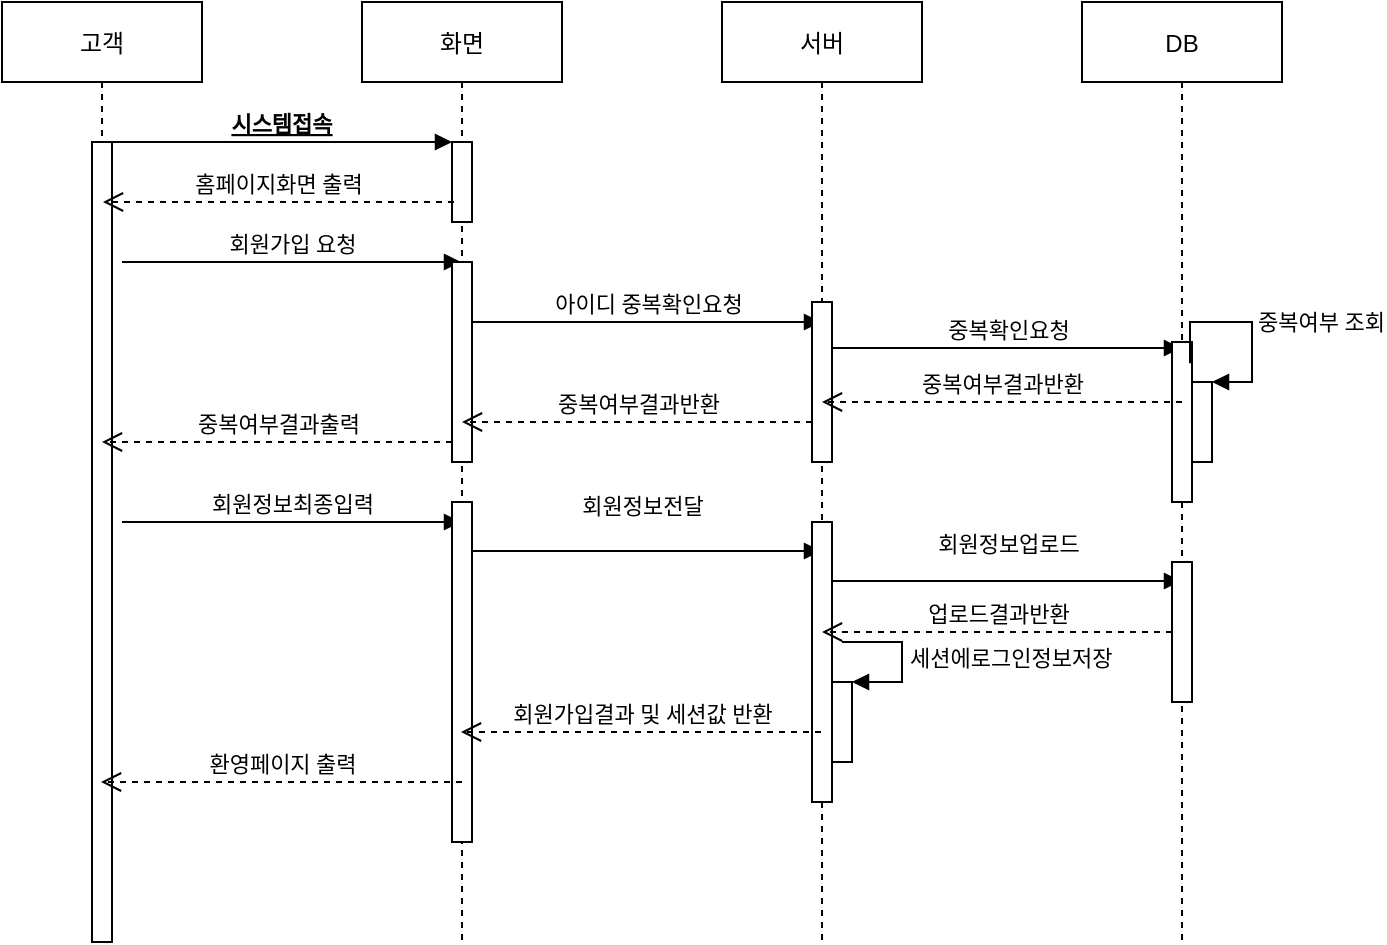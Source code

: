 <mxfile version="20.2.7" type="github" pages="8">
  <diagram id="kgpKYQtTHZ0yAKxKKP6v" name="회원가입">
    <mxGraphModel dx="1342" dy="580" grid="1" gridSize="10" guides="1" tooltips="1" connect="1" arrows="1" fold="1" page="1" pageScale="1" pageWidth="850" pageHeight="1100" math="0" shadow="0">
      <root>
        <mxCell id="0" />
        <mxCell id="1" parent="0" />
        <mxCell id="3nuBFxr9cyL0pnOWT2aG-1" value="고객" style="shape=umlLifeline;perimeter=lifelinePerimeter;container=1;collapsible=0;recursiveResize=0;rounded=0;shadow=0;strokeWidth=1;" parent="1" vertex="1">
          <mxGeometry x="80" y="80" width="100" height="470" as="geometry" />
        </mxCell>
        <mxCell id="3nuBFxr9cyL0pnOWT2aG-2" value="" style="points=[];perimeter=orthogonalPerimeter;rounded=0;shadow=0;strokeWidth=1;" parent="3nuBFxr9cyL0pnOWT2aG-1" vertex="1">
          <mxGeometry x="45" y="70" width="10" height="400" as="geometry" />
        </mxCell>
        <mxCell id="3F2S0hOFtXyXd2VeS6J_-11" value="회원가입 요청" style="html=1;verticalAlign=bottom;endArrow=block;rounded=0;fontFamily=Lucida Console;" parent="3nuBFxr9cyL0pnOWT2aG-1" target="3nuBFxr9cyL0pnOWT2aG-5" edge="1">
          <mxGeometry width="80" relative="1" as="geometry">
            <mxPoint x="60" y="130" as="sourcePoint" />
            <mxPoint x="125" y="130" as="targetPoint" />
            <Array as="points">
              <mxPoint x="85" y="130" />
            </Array>
          </mxGeometry>
        </mxCell>
        <mxCell id="3F2S0hOFtXyXd2VeS6J_-28" value="회원정보최종입력" style="html=1;verticalAlign=bottom;endArrow=block;rounded=0;fontFamily=Lucida Console;" parent="3nuBFxr9cyL0pnOWT2aG-1" target="3nuBFxr9cyL0pnOWT2aG-5" edge="1">
          <mxGeometry width="80" relative="1" as="geometry">
            <mxPoint x="60" y="260" as="sourcePoint" />
            <mxPoint x="125" y="260" as="targetPoint" />
          </mxGeometry>
        </mxCell>
        <mxCell id="3nuBFxr9cyL0pnOWT2aG-5" value="화면" style="shape=umlLifeline;perimeter=lifelinePerimeter;container=1;collapsible=0;recursiveResize=0;rounded=0;shadow=0;strokeWidth=1;" parent="1" vertex="1">
          <mxGeometry x="260" y="80" width="100" height="470" as="geometry" />
        </mxCell>
        <mxCell id="3nuBFxr9cyL0pnOWT2aG-6" value="" style="points=[];perimeter=orthogonalPerimeter;rounded=0;shadow=0;strokeWidth=1;" parent="3nuBFxr9cyL0pnOWT2aG-5" vertex="1">
          <mxGeometry x="45" y="70" width="10" height="40" as="geometry" />
        </mxCell>
        <mxCell id="3F2S0hOFtXyXd2VeS6J_-9" value="홈페이지화면 출력" style="html=1;verticalAlign=bottom;endArrow=open;dashed=1;endSize=8;rounded=0;fontFamily=Lucida Console;" parent="3nuBFxr9cyL0pnOWT2aG-5" edge="1">
          <mxGeometry relative="1" as="geometry">
            <mxPoint x="46" y="100" as="sourcePoint" />
            <mxPoint x="-129.5" y="100" as="targetPoint" />
            <Array as="points" />
          </mxGeometry>
        </mxCell>
        <mxCell id="3F2S0hOFtXyXd2VeS6J_-13" value="아이디 중복확인요청" style="html=1;verticalAlign=bottom;endArrow=block;rounded=0;fontFamily=Lucida Console;" parent="3nuBFxr9cyL0pnOWT2aG-5" target="Ef-pcO3PlBszpXkjyQie-1" edge="1">
          <mxGeometry width="80" relative="1" as="geometry">
            <mxPoint x="55" y="160" as="sourcePoint" />
            <mxPoint x="135" y="160" as="targetPoint" />
            <Array as="points" />
          </mxGeometry>
        </mxCell>
        <mxCell id="3F2S0hOFtXyXd2VeS6J_-22" value="" style="html=1;points=[];perimeter=orthogonalPerimeter;fontFamily=Lucida Console;" parent="3nuBFxr9cyL0pnOWT2aG-5" vertex="1">
          <mxGeometry x="45" y="130" width="10" height="100" as="geometry" />
        </mxCell>
        <mxCell id="3F2S0hOFtXyXd2VeS6J_-24" value="중복여부결과출력" style="html=1;verticalAlign=bottom;endArrow=open;dashed=1;endSize=8;rounded=0;fontFamily=Lucida Console;" parent="3nuBFxr9cyL0pnOWT2aG-5" target="3nuBFxr9cyL0pnOWT2aG-1" edge="1">
          <mxGeometry relative="1" as="geometry">
            <mxPoint x="45" y="220" as="sourcePoint" />
            <mxPoint x="-35" y="220" as="targetPoint" />
          </mxGeometry>
        </mxCell>
        <mxCell id="3F2S0hOFtXyXd2VeS6J_-25" value="" style="html=1;points=[];perimeter=orthogonalPerimeter;fontFamily=Lucida Console;" parent="3nuBFxr9cyL0pnOWT2aG-5" vertex="1">
          <mxGeometry x="45" y="250" width="10" height="170" as="geometry" />
        </mxCell>
        <mxCell id="3F2S0hOFtXyXd2VeS6J_-37" value="회원정보전달" style="html=1;verticalAlign=bottom;endArrow=block;rounded=0;fontFamily=Lucida Console;" parent="3nuBFxr9cyL0pnOWT2aG-5" edge="1">
          <mxGeometry x="-0.029" y="15" width="80" relative="1" as="geometry">
            <mxPoint x="55" y="274.5" as="sourcePoint" />
            <mxPoint x="229.5" y="274.5" as="targetPoint" />
            <Array as="points">
              <mxPoint x="85" y="274.5" />
            </Array>
            <mxPoint y="1" as="offset" />
          </mxGeometry>
        </mxCell>
        <mxCell id="3nuBFxr9cyL0pnOWT2aG-8" value="시스템접속" style="verticalAlign=bottom;endArrow=block;entryX=0;entryY=0;shadow=0;strokeWidth=1;fontFamily=Lucida Console;fontStyle=5;horizontal=1;" parent="1" source="3nuBFxr9cyL0pnOWT2aG-2" target="3nuBFxr9cyL0pnOWT2aG-6" edge="1">
          <mxGeometry relative="1" as="geometry">
            <mxPoint x="235" y="160" as="sourcePoint" />
          </mxGeometry>
        </mxCell>
        <mxCell id="Ef-pcO3PlBszpXkjyQie-1" value="서버" style="shape=umlLifeline;perimeter=lifelinePerimeter;container=1;collapsible=0;recursiveResize=0;rounded=0;shadow=0;strokeWidth=1;" parent="1" vertex="1">
          <mxGeometry x="440" y="80" width="100" height="470" as="geometry" />
        </mxCell>
        <mxCell id="3F2S0hOFtXyXd2VeS6J_-14" value="" style="html=1;points=[];perimeter=orthogonalPerimeter;fontFamily=Lucida Console;" parent="Ef-pcO3PlBszpXkjyQie-1" vertex="1">
          <mxGeometry x="45" y="150" width="10" height="80" as="geometry" />
        </mxCell>
        <mxCell id="3F2S0hOFtXyXd2VeS6J_-16" value="중복확인요청" style="html=1;verticalAlign=bottom;endArrow=block;rounded=0;fontFamily=Lucida Console;" parent="Ef-pcO3PlBszpXkjyQie-1" edge="1" target="Ef-pcO3PlBszpXkjyQie-3">
          <mxGeometry width="80" relative="1" as="geometry">
            <mxPoint x="55" y="173" as="sourcePoint" />
            <mxPoint x="209.5" y="173" as="targetPoint" />
            <Array as="points">
              <mxPoint x="130" y="173" />
              <mxPoint x="140" y="173" />
              <mxPoint x="150" y="173" />
            </Array>
          </mxGeometry>
        </mxCell>
        <mxCell id="3F2S0hOFtXyXd2VeS6J_-23" value="중복여부결과반환" style="html=1;verticalAlign=bottom;endArrow=open;dashed=1;endSize=8;rounded=0;fontFamily=Lucida Console;" parent="Ef-pcO3PlBszpXkjyQie-1" target="3nuBFxr9cyL0pnOWT2aG-5" edge="1">
          <mxGeometry relative="1" as="geometry">
            <mxPoint x="45" y="210" as="sourcePoint" />
            <mxPoint x="-35" y="210" as="targetPoint" />
          </mxGeometry>
        </mxCell>
        <mxCell id="3F2S0hOFtXyXd2VeS6J_-26" value="" style="html=1;points=[];perimeter=orthogonalPerimeter;fontFamily=Lucida Console;" parent="Ef-pcO3PlBszpXkjyQie-1" vertex="1">
          <mxGeometry x="45" y="260" width="10" height="140" as="geometry" />
        </mxCell>
        <mxCell id="3F2S0hOFtXyXd2VeS6J_-38" value="회원정보업로드" style="html=1;verticalAlign=bottom;endArrow=block;rounded=0;fontFamily=Lucida Console;" parent="Ef-pcO3PlBszpXkjyQie-1" edge="1">
          <mxGeometry y="10" width="80" relative="1" as="geometry">
            <mxPoint x="55" y="289.5" as="sourcePoint" />
            <mxPoint x="229.5" y="289.5" as="targetPoint" />
            <mxPoint as="offset" />
          </mxGeometry>
        </mxCell>
        <mxCell id="3F2S0hOFtXyXd2VeS6J_-43" value="" style="html=1;points=[];perimeter=orthogonalPerimeter;fontFamily=Lucida Console;" parent="Ef-pcO3PlBszpXkjyQie-1" vertex="1">
          <mxGeometry x="55" y="340" width="10" height="40" as="geometry" />
        </mxCell>
        <mxCell id="3F2S0hOFtXyXd2VeS6J_-44" value="세션에로그인정보저장" style="edgeStyle=orthogonalEdgeStyle;html=1;align=left;spacingLeft=2;endArrow=block;rounded=0;entryX=1;entryY=0;fontFamily=Lucida Console;" parent="Ef-pcO3PlBszpXkjyQie-1" target="3F2S0hOFtXyXd2VeS6J_-43" edge="1">
          <mxGeometry relative="1" as="geometry">
            <mxPoint x="60" y="320" as="sourcePoint" />
            <Array as="points">
              <mxPoint x="90" y="320" />
            </Array>
          </mxGeometry>
        </mxCell>
        <mxCell id="Ef-pcO3PlBszpXkjyQie-3" value="DB" style="shape=umlLifeline;perimeter=lifelinePerimeter;container=1;collapsible=0;recursiveResize=0;rounded=0;shadow=0;strokeWidth=1;" parent="1" vertex="1">
          <mxGeometry x="620" y="80" width="100" height="470" as="geometry" />
        </mxCell>
        <mxCell id="Ef-pcO3PlBszpXkjyQie-4" value="" style="points=[];perimeter=orthogonalPerimeter;rounded=0;shadow=0;strokeWidth=1;" parent="Ef-pcO3PlBszpXkjyQie-3" vertex="1">
          <mxGeometry x="45" y="170" width="10" height="80" as="geometry" />
        </mxCell>
        <mxCell id="3F2S0hOFtXyXd2VeS6J_-17" value="중복여부결과반환" style="html=1;verticalAlign=bottom;endArrow=open;dashed=1;endSize=8;rounded=0;fontFamily=Lucida Console;" parent="Ef-pcO3PlBszpXkjyQie-3" target="Ef-pcO3PlBszpXkjyQie-1" edge="1">
          <mxGeometry relative="1" as="geometry">
            <mxPoint x="50" y="200" as="sourcePoint" />
            <mxPoint x="-30" y="200" as="targetPoint" />
          </mxGeometry>
        </mxCell>
        <mxCell id="3F2S0hOFtXyXd2VeS6J_-20" value="" style="html=1;points=[];perimeter=orthogonalPerimeter;fontFamily=Lucida Console;" parent="Ef-pcO3PlBszpXkjyQie-3" vertex="1">
          <mxGeometry x="55" y="190" width="10" height="40" as="geometry" />
        </mxCell>
        <mxCell id="3F2S0hOFtXyXd2VeS6J_-21" value="중복여부 조회" style="edgeStyle=orthogonalEdgeStyle;html=1;align=left;spacingLeft=2;endArrow=block;rounded=0;entryX=1;entryY=0;fontFamily=Lucida Console;exitX=0.9;exitY=0.133;exitDx=0;exitDy=0;exitPerimeter=0;" parent="Ef-pcO3PlBszpXkjyQie-3" target="3F2S0hOFtXyXd2VeS6J_-20" edge="1" source="Ef-pcO3PlBszpXkjyQie-4">
          <mxGeometry relative="1" as="geometry">
            <mxPoint x="55" y="150" as="sourcePoint" />
            <Array as="points">
              <mxPoint x="54" y="160" />
              <mxPoint x="85" y="160" />
              <mxPoint x="85" y="190" />
            </Array>
          </mxGeometry>
        </mxCell>
        <mxCell id="3F2S0hOFtXyXd2VeS6J_-27" value="" style="html=1;points=[];perimeter=orthogonalPerimeter;fontFamily=Lucida Console;" parent="Ef-pcO3PlBszpXkjyQie-3" vertex="1">
          <mxGeometry x="45" y="280" width="10" height="70" as="geometry" />
        </mxCell>
        <mxCell id="3F2S0hOFtXyXd2VeS6J_-42" value="업로드결과반환" style="html=1;verticalAlign=bottom;endArrow=open;dashed=1;endSize=8;rounded=0;fontFamily=Lucida Console;" parent="1" target="Ef-pcO3PlBszpXkjyQie-1" edge="1" source="3F2S0hOFtXyXd2VeS6J_-27">
          <mxGeometry relative="1" as="geometry">
            <mxPoint x="624" y="395" as="sourcePoint" />
            <mxPoint x="544" y="395" as="targetPoint" />
          </mxGeometry>
        </mxCell>
        <mxCell id="3F2S0hOFtXyXd2VeS6J_-45" value="회원가입결과 및 세션값 반환" style="html=1;verticalAlign=bottom;endArrow=open;dashed=1;endSize=8;rounded=0;fontFamily=Lucida Console;" parent="1" edge="1">
          <mxGeometry relative="1" as="geometry">
            <mxPoint x="489.5" y="445" as="sourcePoint" />
            <mxPoint x="309.5" y="445" as="targetPoint" />
          </mxGeometry>
        </mxCell>
        <mxCell id="3F2S0hOFtXyXd2VeS6J_-46" value="환영페이지 출력" style="html=1;verticalAlign=bottom;endArrow=open;dashed=1;endSize=8;rounded=0;fontFamily=Lucida Console;" parent="1" edge="1">
          <mxGeometry relative="1" as="geometry">
            <mxPoint x="310" y="470" as="sourcePoint" />
            <mxPoint x="129.5" y="470" as="targetPoint" />
          </mxGeometry>
        </mxCell>
      </root>
    </mxGraphModel>
  </diagram>
  <diagram id="2pmcGRS6dtbRZ_BKUxWc" name="로그인">
    <mxGraphModel dx="1342" dy="580" grid="1" gridSize="10" guides="1" tooltips="1" connect="1" arrows="1" fold="1" page="1" pageScale="1" pageWidth="827" pageHeight="1169" math="0" shadow="0">
      <root>
        <mxCell id="0" />
        <mxCell id="1" parent="0" />
        <mxCell id="QAPQvBMivtKfQnfH5dEY-1" value="고객" style="shape=umlLifeline;perimeter=lifelinePerimeter;container=1;collapsible=0;recursiveResize=0;rounded=0;shadow=0;strokeWidth=1;" parent="1" vertex="1">
          <mxGeometry x="80" y="80" width="100" height="470" as="geometry" />
        </mxCell>
        <mxCell id="QAPQvBMivtKfQnfH5dEY-2" value="" style="points=[];perimeter=orthogonalPerimeter;rounded=0;shadow=0;strokeWidth=1;" parent="QAPQvBMivtKfQnfH5dEY-1" vertex="1">
          <mxGeometry x="45" y="70" width="10" height="350" as="geometry" />
        </mxCell>
        <mxCell id="QAPQvBMivtKfQnfH5dEY-3" value="로그인 요청" style="html=1;verticalAlign=bottom;endArrow=block;rounded=0;fontFamily=Lucida Console;" parent="QAPQvBMivtKfQnfH5dEY-1" target="QAPQvBMivtKfQnfH5dEY-5" edge="1">
          <mxGeometry width="80" relative="1" as="geometry">
            <mxPoint x="60" y="130" as="sourcePoint" />
            <mxPoint x="125" y="130" as="targetPoint" />
            <Array as="points">
              <mxPoint x="85" y="130" />
            </Array>
          </mxGeometry>
        </mxCell>
        <mxCell id="QAPQvBMivtKfQnfH5dEY-5" value="화면" style="shape=umlLifeline;perimeter=lifelinePerimeter;container=1;collapsible=0;recursiveResize=0;rounded=0;shadow=0;strokeWidth=1;" parent="1" vertex="1">
          <mxGeometry x="260" y="80" width="100" height="470" as="geometry" />
        </mxCell>
        <mxCell id="QAPQvBMivtKfQnfH5dEY-6" value="" style="points=[];perimeter=orthogonalPerimeter;rounded=0;shadow=0;strokeWidth=1;" parent="QAPQvBMivtKfQnfH5dEY-5" vertex="1">
          <mxGeometry x="45" y="70" width="10" height="40" as="geometry" />
        </mxCell>
        <mxCell id="QAPQvBMivtKfQnfH5dEY-7" value="홈페이지화면 출력" style="html=1;verticalAlign=bottom;endArrow=open;dashed=1;endSize=8;rounded=0;fontFamily=Lucida Console;" parent="QAPQvBMivtKfQnfH5dEY-5" edge="1">
          <mxGeometry relative="1" as="geometry">
            <mxPoint x="46" y="100" as="sourcePoint" />
            <mxPoint x="-129.5" y="100" as="targetPoint" />
            <Array as="points" />
          </mxGeometry>
        </mxCell>
        <mxCell id="QAPQvBMivtKfQnfH5dEY-8" value="아이디 및 비밀번호 전송" style="html=1;verticalAlign=bottom;endArrow=block;rounded=0;fontFamily=Lucida Console;" parent="QAPQvBMivtKfQnfH5dEY-5" target="QAPQvBMivtKfQnfH5dEY-14" edge="1">
          <mxGeometry width="80" relative="1" as="geometry">
            <mxPoint x="55" y="160" as="sourcePoint" />
            <mxPoint x="135" y="160" as="targetPoint" />
            <Array as="points" />
          </mxGeometry>
        </mxCell>
        <mxCell id="QAPQvBMivtKfQnfH5dEY-9" value="" style="html=1;points=[];perimeter=orthogonalPerimeter;fontFamily=Lucida Console;" parent="QAPQvBMivtKfQnfH5dEY-5" vertex="1">
          <mxGeometry x="45" y="130" width="10" height="240" as="geometry" />
        </mxCell>
        <mxCell id="QAPQvBMivtKfQnfH5dEY-10" value="로그인 결과 출력" style="html=1;verticalAlign=bottom;endArrow=open;dashed=1;endSize=8;rounded=0;fontFamily=Lucida Console;" parent="QAPQvBMivtKfQnfH5dEY-5" edge="1">
          <mxGeometry relative="1" as="geometry">
            <mxPoint x="45" y="320" as="sourcePoint" />
            <mxPoint x="-130.5" y="320" as="targetPoint" />
          </mxGeometry>
        </mxCell>
        <mxCell id="QAPQvBMivtKfQnfH5dEY-13" value="시스템접속" style="verticalAlign=bottom;endArrow=block;entryX=0;entryY=0;shadow=0;strokeWidth=1;fontFamily=Lucida Console;fontStyle=5;horizontal=1;" parent="1" source="QAPQvBMivtKfQnfH5dEY-2" target="QAPQvBMivtKfQnfH5dEY-6" edge="1">
          <mxGeometry relative="1" as="geometry">
            <mxPoint x="235" y="160" as="sourcePoint" />
          </mxGeometry>
        </mxCell>
        <mxCell id="QAPQvBMivtKfQnfH5dEY-14" value="서버" style="shape=umlLifeline;perimeter=lifelinePerimeter;container=1;collapsible=0;recursiveResize=0;rounded=0;shadow=0;strokeWidth=1;" parent="1" vertex="1">
          <mxGeometry x="440" y="80" width="100" height="470" as="geometry" />
        </mxCell>
        <mxCell id="QAPQvBMivtKfQnfH5dEY-15" value="" style="html=1;points=[];perimeter=orthogonalPerimeter;fontFamily=Lucida Console;" parent="QAPQvBMivtKfQnfH5dEY-14" vertex="1">
          <mxGeometry x="45" y="150" width="10" height="160" as="geometry" />
        </mxCell>
        <mxCell id="QAPQvBMivtKfQnfH5dEY-16" value="로그인 정보 확인 요청" style="html=1;verticalAlign=bottom;endArrow=block;rounded=0;fontFamily=Lucida Console;" parent="QAPQvBMivtKfQnfH5dEY-14" edge="1">
          <mxGeometry width="80" relative="1" as="geometry">
            <mxPoint x="55" y="173" as="sourcePoint" />
            <mxPoint x="209.5" y="173" as="targetPoint" />
            <Array as="points">
              <mxPoint x="130" y="173" />
              <mxPoint x="140" y="173" />
              <mxPoint x="150" y="173" />
            </Array>
          </mxGeometry>
        </mxCell>
        <mxCell id="QAPQvBMivtKfQnfH5dEY-17" value="로그인 결과 반환" style="html=1;verticalAlign=bottom;endArrow=open;dashed=1;endSize=8;rounded=0;fontFamily=Lucida Console;entryX=1.5;entryY=0.667;entryDx=0;entryDy=0;entryPerimeter=0;" parent="QAPQvBMivtKfQnfH5dEY-14" edge="1" target="QAPQvBMivtKfQnfH5dEY-9">
          <mxGeometry relative="1" as="geometry">
            <mxPoint x="45" y="290" as="sourcePoint" />
            <mxPoint x="-110.5" y="290" as="targetPoint" />
          </mxGeometry>
        </mxCell>
        <mxCell id="QAPQvBMivtKfQnfH5dEY-31" value="" style="html=1;points=[];perimeter=orthogonalPerimeter;fontFamily=Lucida Console;" parent="QAPQvBMivtKfQnfH5dEY-14" vertex="1">
          <mxGeometry x="50" y="250" width="10" height="40" as="geometry" />
        </mxCell>
        <mxCell id="QAPQvBMivtKfQnfH5dEY-32" value="로그인 정보 세션에 저장" style="edgeStyle=orthogonalEdgeStyle;html=1;align=left;spacingLeft=2;endArrow=block;rounded=0;entryX=1;entryY=0;fontFamily=Lucida Console;" parent="QAPQvBMivtKfQnfH5dEY-14" target="QAPQvBMivtKfQnfH5dEY-31" edge="1">
          <mxGeometry relative="1" as="geometry">
            <mxPoint x="55" y="230" as="sourcePoint" />
            <Array as="points">
              <mxPoint x="85" y="230" />
            </Array>
          </mxGeometry>
        </mxCell>
        <mxCell id="QAPQvBMivtKfQnfH5dEY-22" value="DB" style="shape=umlLifeline;perimeter=lifelinePerimeter;container=1;collapsible=0;recursiveResize=0;rounded=0;shadow=0;strokeWidth=1;" parent="1" vertex="1">
          <mxGeometry x="620" y="80" width="100" height="470" as="geometry" />
        </mxCell>
        <mxCell id="QAPQvBMivtKfQnfH5dEY-23" value="" style="points=[];perimeter=orthogonalPerimeter;rounded=0;shadow=0;strokeWidth=1;" parent="QAPQvBMivtKfQnfH5dEY-22" vertex="1">
          <mxGeometry x="45" y="170" width="10" height="60" as="geometry" />
        </mxCell>
        <mxCell id="QAPQvBMivtKfQnfH5dEY-24" value="로그인 결과 반환" style="html=1;verticalAlign=bottom;endArrow=open;dashed=1;endSize=8;rounded=0;fontFamily=Lucida Console;entryX=1;entryY=0.369;entryDx=0;entryDy=0;entryPerimeter=0;" parent="QAPQvBMivtKfQnfH5dEY-22" edge="1" target="QAPQvBMivtKfQnfH5dEY-15">
          <mxGeometry relative="1" as="geometry">
            <mxPoint x="50" y="210" as="sourcePoint" />
            <mxPoint x="-110.5" y="210" as="targetPoint" />
          </mxGeometry>
        </mxCell>
        <mxCell id="QAPQvBMivtKfQnfH5dEY-25" value="" style="html=1;points=[];perimeter=orthogonalPerimeter;fontFamily=Lucida Console;" parent="QAPQvBMivtKfQnfH5dEY-22" vertex="1">
          <mxGeometry x="55" y="180" width="10" height="40" as="geometry" />
        </mxCell>
        <mxCell id="QAPQvBMivtKfQnfH5dEY-26" value="로그인 정보 확인" style="edgeStyle=orthogonalEdgeStyle;html=1;align=left;spacingLeft=2;endArrow=block;rounded=0;entryX=1;entryY=0;fontFamily=Lucida Console;" parent="QAPQvBMivtKfQnfH5dEY-22" edge="1">
          <mxGeometry relative="1" as="geometry">
            <mxPoint x="55" y="170" as="sourcePoint" />
            <Array as="points">
              <mxPoint x="85" y="170" />
            </Array>
            <mxPoint x="65" y="200" as="targetPoint" />
          </mxGeometry>
        </mxCell>
      </root>
    </mxGraphModel>
  </diagram>
  <diagram id="hxUDdKV0xFVNItUS2BUa" name="상품문의">
    <mxGraphModel dx="1342" dy="580" grid="1" gridSize="10" guides="1" tooltips="1" connect="1" arrows="1" fold="1" page="1" pageScale="1" pageWidth="827" pageHeight="1169" math="0" shadow="0">
      <root>
        <mxCell id="0" />
        <mxCell id="1" parent="0" />
        <mxCell id="UO_ilU4rWgqYLGkJUSr1-4" value="작성 결과값 반환" style="html=1;verticalAlign=bottom;endArrow=open;dashed=1;endSize=8;rounded=0;fontFamily=Lucida Console;entryX=0.49;entryY=0.781;entryDx=0;entryDy=0;entryPerimeter=0;" parent="1" edge="1" target="o23Y2xAcvf6W3C2Q9Pzw-1" source="o23Y2xAcvf6W3C2Q9Pzw-16">
          <mxGeometry relative="1" as="geometry">
            <mxPoint x="660" y="450" as="sourcePoint" />
            <mxPoint x="499.5" y="450" as="targetPoint" />
          </mxGeometry>
        </mxCell>
        <mxCell id="UO_ilU4rWgqYLGkJUSr1-6" value="작성 결과값 반환" style="html=1;verticalAlign=bottom;endArrow=open;dashed=1;endSize=8;rounded=0;fontFamily=Lucida Console;" parent="1" edge="1">
          <mxGeometry relative="1" as="geometry">
            <mxPoint x="485" y="465" as="sourcePoint" />
            <mxPoint x="309.5" y="465" as="targetPoint" />
          </mxGeometry>
        </mxCell>
        <mxCell id="UO_ilU4rWgqYLGkJUSr1-8" value="작성 성공 시&lt;br&gt;내가 작성한 문의글 출력" style="html=1;verticalAlign=bottom;endArrow=open;dashed=1;endSize=8;rounded=0;fontFamily=Lucida Console;" parent="1" edge="1">
          <mxGeometry relative="1" as="geometry">
            <mxPoint x="310" y="480" as="sourcePoint" />
            <mxPoint x="129.5" y="480" as="targetPoint" />
          </mxGeometry>
        </mxCell>
        <mxCell id="UO_ilU4rWgqYLGkJUSr1-11" value="" style="points=[];perimeter=orthogonalPerimeter;rounded=0;shadow=0;strokeWidth=1;" parent="1" vertex="1">
          <mxGeometry x="125" y="150" width="10" height="190" as="geometry" />
        </mxCell>
        <mxCell id="UO_ilU4rWgqYLGkJUSr1-12" value="상품 문의 클릭" style="html=1;verticalAlign=bottom;endArrow=block;rounded=0;fontFamily=Lucida Console;" parent="1" edge="1">
          <mxGeometry width="80" relative="1" as="geometry">
            <mxPoint x="130" y="160" as="sourcePoint" />
            <mxPoint x="309.5" y="160" as="targetPoint" />
          </mxGeometry>
        </mxCell>
        <mxCell id="UO_ilU4rWgqYLGkJUSr1-13" value="" style="points=[];perimeter=orthogonalPerimeter;rounded=0;shadow=0;strokeWidth=1;" parent="1" vertex="1">
          <mxGeometry x="305" y="150" width="10" height="180" as="geometry" />
        </mxCell>
        <mxCell id="UO_ilU4rWgqYLGkJUSr1-14" value="상품 문의 목록 요청" style="html=1;verticalAlign=bottom;endArrow=block;rounded=0;fontFamily=Lucida Console;" parent="1" edge="1" target="UO_ilU4rWgqYLGkJUSr1-10">
          <mxGeometry width="80" relative="1" as="geometry">
            <mxPoint x="310" y="170" as="sourcePoint" />
            <mxPoint x="469.5" y="170" as="targetPoint" />
          </mxGeometry>
        </mxCell>
        <mxCell id="UO_ilU4rWgqYLGkJUSr1-15" value="상품 문의 목록 요청" style="html=1;verticalAlign=bottom;endArrow=block;rounded=0;fontFamily=Lucida Console;" parent="1" edge="1">
          <mxGeometry width="80" relative="1" as="geometry">
            <mxPoint x="495" y="185" as="sourcePoint" />
            <mxPoint x="665" y="185" as="targetPoint" />
          </mxGeometry>
        </mxCell>
        <mxCell id="UO_ilU4rWgqYLGkJUSr1-17" value="상품 문의글 목록 반환" style="html=1;verticalAlign=bottom;endArrow=open;dashed=1;endSize=8;rounded=0;fontFamily=Lucida Console;" parent="1" edge="1" source="UO_ilU4rWgqYLGkJUSr1-16">
          <mxGeometry relative="1" as="geometry">
            <mxPoint x="650" y="240" as="sourcePoint" />
            <mxPoint x="489.5" y="240" as="targetPoint" />
          </mxGeometry>
        </mxCell>
        <mxCell id="UO_ilU4rWgqYLGkJUSr1-18" value="상품 문의글 목록" style="html=1;verticalAlign=bottom;endArrow=open;dashed=1;endSize=8;rounded=0;fontFamily=Lucida Console;" parent="1" edge="1" source="UO_ilU4rWgqYLGkJUSr1-10">
          <mxGeometry relative="1" as="geometry">
            <mxPoint x="470" y="260" as="sourcePoint" />
            <mxPoint x="309.5" y="260" as="targetPoint" />
          </mxGeometry>
        </mxCell>
        <mxCell id="UO_ilU4rWgqYLGkJUSr1-19" value="상품 문의글 목록 출력" style="html=1;verticalAlign=bottom;endArrow=open;dashed=1;endSize=8;rounded=0;fontFamily=Lucida Console;" parent="1" edge="1">
          <mxGeometry relative="1" as="geometry">
            <mxPoint x="310" y="270" as="sourcePoint" />
            <mxPoint x="129.5" y="270" as="targetPoint" />
          </mxGeometry>
        </mxCell>
        <mxCell id="o23Y2xAcvf6W3C2Q9Pzw-6" value="고객" style="shape=umlLifeline;perimeter=lifelinePerimeter;container=1;collapsible=0;recursiveResize=0;rounded=0;shadow=0;strokeWidth=1;" parent="1" vertex="1">
          <mxGeometry x="80" y="80" width="100" height="470" as="geometry" />
        </mxCell>
        <mxCell id="o23Y2xAcvf6W3C2Q9Pzw-7" value="" style="points=[];perimeter=orthogonalPerimeter;rounded=0;shadow=0;strokeWidth=1;" parent="o23Y2xAcvf6W3C2Q9Pzw-6" vertex="1">
          <mxGeometry x="45" y="280" width="10" height="190" as="geometry" />
        </mxCell>
        <mxCell id="UO_ilU4rWgqYLGkJUSr1-1" value="상품문의내용 작성" style="html=1;verticalAlign=bottom;endArrow=block;rounded=0;fontFamily=Lucida Console;" parent="o23Y2xAcvf6W3C2Q9Pzw-6" edge="1">
          <mxGeometry width="80" relative="1" as="geometry">
            <mxPoint x="50" y="290" as="sourcePoint" />
            <mxPoint x="229.5" y="290" as="targetPoint" />
          </mxGeometry>
        </mxCell>
        <mxCell id="o23Y2xAcvf6W3C2Q9Pzw-10" value="화면" style="shape=umlLifeline;perimeter=lifelinePerimeter;container=1;collapsible=0;recursiveResize=0;rounded=0;shadow=0;strokeWidth=1;" parent="1" vertex="1">
          <mxGeometry x="260" y="80" width="100" height="470" as="geometry" />
        </mxCell>
        <mxCell id="o23Y2xAcvf6W3C2Q9Pzw-11" value="" style="points=[];perimeter=orthogonalPerimeter;rounded=0;shadow=0;strokeWidth=1;" parent="o23Y2xAcvf6W3C2Q9Pzw-10" vertex="1">
          <mxGeometry x="45" y="280" width="10" height="180" as="geometry" />
        </mxCell>
        <mxCell id="UO_ilU4rWgqYLGkJUSr1-2" value="작성내용전달" style="html=1;verticalAlign=bottom;endArrow=block;rounded=0;fontFamily=Lucida Console;" parent="o23Y2xAcvf6W3C2Q9Pzw-10" edge="1" target="o23Y2xAcvf6W3C2Q9Pzw-2">
          <mxGeometry width="80" relative="1" as="geometry">
            <mxPoint x="50" y="300" as="sourcePoint" />
            <mxPoint x="209.5" y="300" as="targetPoint" />
          </mxGeometry>
        </mxCell>
        <mxCell id="UO_ilU4rWgqYLGkJUSr1-3" value="작성내용전달" style="html=1;verticalAlign=bottom;endArrow=block;rounded=0;fontFamily=Lucida Console;" parent="1" edge="1">
          <mxGeometry width="80" relative="1" as="geometry">
            <mxPoint x="495" y="395" as="sourcePoint" />
            <mxPoint x="665" y="395" as="targetPoint" />
          </mxGeometry>
        </mxCell>
        <mxCell id="MqqfYmBTvNiQnmPVgF4Z-1" value="" style="group" vertex="1" connectable="0" parent="1">
          <mxGeometry x="440" y="80" width="100" height="470" as="geometry" />
        </mxCell>
        <mxCell id="o23Y2xAcvf6W3C2Q9Pzw-1" value="서버" style="shape=umlLifeline;perimeter=lifelinePerimeter;container=0;collapsible=0;recursiveResize=0;rounded=0;shadow=0;strokeWidth=1;" parent="MqqfYmBTvNiQnmPVgF4Z-1" vertex="1">
          <mxGeometry width="100" height="470" as="geometry" />
        </mxCell>
        <mxCell id="UO_ilU4rWgqYLGkJUSr1-10" value="" style="html=1;points=[];perimeter=orthogonalPerimeter;fontFamily=Lucida Console;" parent="MqqfYmBTvNiQnmPVgF4Z-1" vertex="1">
          <mxGeometry x="45" y="70" width="10" height="170" as="geometry" />
        </mxCell>
        <mxCell id="o23Y2xAcvf6W3C2Q9Pzw-2" value="" style="html=1;points=[];perimeter=orthogonalPerimeter;fontFamily=Lucida Console;" parent="MqqfYmBTvNiQnmPVgF4Z-1" vertex="1">
          <mxGeometry x="45" y="280" width="10" height="170" as="geometry" />
        </mxCell>
        <mxCell id="MqqfYmBTvNiQnmPVgF4Z-2" value="" style="group" vertex="1" connectable="0" parent="1">
          <mxGeometry x="620" y="80" width="100" height="470" as="geometry" />
        </mxCell>
        <mxCell id="o23Y2xAcvf6W3C2Q9Pzw-15" value="DB" style="shape=umlLifeline;perimeter=lifelinePerimeter;container=0;collapsible=0;recursiveResize=0;rounded=0;shadow=0;strokeWidth=1;" parent="MqqfYmBTvNiQnmPVgF4Z-2" vertex="1">
          <mxGeometry width="100" height="470" as="geometry" />
        </mxCell>
        <mxCell id="UO_ilU4rWgqYLGkJUSr1-16" value="" style="html=1;points=[];perimeter=orthogonalPerimeter;fontFamily=Lucida Console;" parent="MqqfYmBTvNiQnmPVgF4Z-2" vertex="1">
          <mxGeometry x="45" y="80" width="10" height="160" as="geometry" />
        </mxCell>
        <mxCell id="o23Y2xAcvf6W3C2Q9Pzw-16" value="" style="html=1;points=[];perimeter=orthogonalPerimeter;fontFamily=Lucida Console;" parent="MqqfYmBTvNiQnmPVgF4Z-2" vertex="1">
          <mxGeometry x="45" y="290" width="10" height="160" as="geometry" />
        </mxCell>
      </root>
    </mxGraphModel>
  </diagram>
  <diagram name="상품리뷰" id="1OhWtaCyEUegtvWGkhS7">
    <mxGraphModel dx="1342" dy="580" grid="1" gridSize="10" guides="1" tooltips="1" connect="1" arrows="1" fold="1" page="1" pageScale="1" pageWidth="827" pageHeight="1169" math="0" shadow="0">
      <root>
        <mxCell id="ETDrX0p7VUwEH2A4yiXU-0" />
        <mxCell id="ETDrX0p7VUwEH2A4yiXU-1" parent="ETDrX0p7VUwEH2A4yiXU-0" />
        <mxCell id="ETDrX0p7VUwEH2A4yiXU-2" value="서버" style="shape=umlLifeline;perimeter=lifelinePerimeter;container=1;collapsible=0;recursiveResize=0;rounded=0;shadow=0;strokeWidth=1;" parent="ETDrX0p7VUwEH2A4yiXU-1" vertex="1">
          <mxGeometry x="420" y="80" width="100" height="470" as="geometry" />
        </mxCell>
        <mxCell id="ETDrX0p7VUwEH2A4yiXU-3" value="" style="html=1;points=[];perimeter=orthogonalPerimeter;fontFamily=Lucida Console;" parent="ETDrX0p7VUwEH2A4yiXU-2" vertex="1">
          <mxGeometry x="45" y="280" width="10" height="170" as="geometry" />
        </mxCell>
        <mxCell id="ETDrX0p7VUwEH2A4yiXU-4" value="고객" style="shape=umlLifeline;perimeter=lifelinePerimeter;container=1;collapsible=0;recursiveResize=0;rounded=0;shadow=0;strokeWidth=1;" parent="ETDrX0p7VUwEH2A4yiXU-2" vertex="1">
          <mxGeometry x="-340" width="100" height="470" as="geometry" />
        </mxCell>
        <mxCell id="ETDrX0p7VUwEH2A4yiXU-5" value="" style="points=[];perimeter=orthogonalPerimeter;rounded=0;shadow=0;strokeWidth=1;" parent="ETDrX0p7VUwEH2A4yiXU-4" vertex="1">
          <mxGeometry x="45" y="280" width="10" height="190" as="geometry" />
        </mxCell>
        <mxCell id="ETDrX0p7VUwEH2A4yiXU-6" value="상품 리뷰 작성" style="html=1;verticalAlign=bottom;endArrow=block;rounded=0;fontFamily=Lucida Console;" parent="ETDrX0p7VUwEH2A4yiXU-4" edge="1">
          <mxGeometry width="80" relative="1" as="geometry">
            <mxPoint x="50" y="290" as="sourcePoint" />
            <mxPoint x="229.5" y="290" as="targetPoint" />
          </mxGeometry>
        </mxCell>
        <mxCell id="ETDrX0p7VUwEH2A4yiXU-7" value="화면" style="shape=umlLifeline;perimeter=lifelinePerimeter;container=1;collapsible=0;recursiveResize=0;rounded=0;shadow=0;strokeWidth=1;" parent="ETDrX0p7VUwEH2A4yiXU-2" vertex="1">
          <mxGeometry x="-160" width="100" height="470" as="geometry" />
        </mxCell>
        <mxCell id="ETDrX0p7VUwEH2A4yiXU-8" value="" style="points=[];perimeter=orthogonalPerimeter;rounded=0;shadow=0;strokeWidth=1;" parent="ETDrX0p7VUwEH2A4yiXU-7" vertex="1">
          <mxGeometry x="45" y="280" width="10" height="180" as="geometry" />
        </mxCell>
        <mxCell id="ETDrX0p7VUwEH2A4yiXU-9" value="작성내용전달" style="html=1;verticalAlign=bottom;endArrow=block;rounded=0;fontFamily=Lucida Console;" parent="ETDrX0p7VUwEH2A4yiXU-7" edge="1">
          <mxGeometry width="80" relative="1" as="geometry">
            <mxPoint x="50" y="300" as="sourcePoint" />
            <mxPoint x="209.5" y="300" as="targetPoint" />
          </mxGeometry>
        </mxCell>
        <mxCell id="ETDrX0p7VUwEH2A4yiXU-10" value="작성내용전달" style="html=1;verticalAlign=bottom;endArrow=block;rounded=0;fontFamily=Lucida Console;" parent="ETDrX0p7VUwEH2A4yiXU-2" edge="1" target="ETDrX0p7VUwEH2A4yiXU-12">
          <mxGeometry width="80" relative="1" as="geometry">
            <mxPoint x="50" y="310" as="sourcePoint" />
            <mxPoint x="209.5" y="310" as="targetPoint" />
          </mxGeometry>
        </mxCell>
        <mxCell id="ETDrX0p7VUwEH2A4yiXU-11" value="DB" style="shape=umlLifeline;perimeter=lifelinePerimeter;container=1;collapsible=0;recursiveResize=0;rounded=0;shadow=0;strokeWidth=1;" parent="ETDrX0p7VUwEH2A4yiXU-1" vertex="1">
          <mxGeometry x="600" y="80" width="100" height="470" as="geometry" />
        </mxCell>
        <mxCell id="ETDrX0p7VUwEH2A4yiXU-12" value="" style="html=1;points=[];perimeter=orthogonalPerimeter;fontFamily=Lucida Console;" parent="ETDrX0p7VUwEH2A4yiXU-11" vertex="1">
          <mxGeometry x="45" y="290" width="10" height="160" as="geometry" />
        </mxCell>
        <mxCell id="ETDrX0p7VUwEH2A4yiXU-13" value="작성 결과값 반환" style="html=1;verticalAlign=bottom;endArrow=open;dashed=1;endSize=8;rounded=0;fontFamily=Lucida Console;" parent="ETDrX0p7VUwEH2A4yiXU-1" edge="1" source="ETDrX0p7VUwEH2A4yiXU-11">
          <mxGeometry relative="1" as="geometry">
            <mxPoint x="630" y="460" as="sourcePoint" />
            <mxPoint x="469.5" y="460" as="targetPoint" />
          </mxGeometry>
        </mxCell>
        <mxCell id="ETDrX0p7VUwEH2A4yiXU-14" value="작성 결과값 반환" style="html=1;verticalAlign=bottom;endArrow=open;dashed=1;endSize=8;rounded=0;fontFamily=Lucida Console;" parent="ETDrX0p7VUwEH2A4yiXU-1" edge="1">
          <mxGeometry relative="1" as="geometry">
            <mxPoint x="470" y="470" as="sourcePoint" />
            <mxPoint x="309.5" y="470" as="targetPoint" />
          </mxGeometry>
        </mxCell>
        <mxCell id="ETDrX0p7VUwEH2A4yiXU-15" value="작성 성공 시&lt;br&gt;내가 작성한 리뷰글 출력" style="html=1;verticalAlign=bottom;endArrow=open;dashed=1;endSize=8;rounded=0;fontFamily=Lucida Console;" parent="ETDrX0p7VUwEH2A4yiXU-1" edge="1">
          <mxGeometry relative="1" as="geometry">
            <mxPoint x="310" y="480" as="sourcePoint" />
            <mxPoint x="129.5" y="480" as="targetPoint" />
          </mxGeometry>
        </mxCell>
        <mxCell id="ETDrX0p7VUwEH2A4yiXU-16" value="" style="html=1;points=[];perimeter=orthogonalPerimeter;fontFamily=Lucida Console;" parent="ETDrX0p7VUwEH2A4yiXU-1" vertex="1">
          <mxGeometry x="465" y="150" width="10" height="170" as="geometry" />
        </mxCell>
        <mxCell id="ETDrX0p7VUwEH2A4yiXU-17" value="" style="points=[];perimeter=orthogonalPerimeter;rounded=0;shadow=0;strokeWidth=1;" parent="ETDrX0p7VUwEH2A4yiXU-1" vertex="1">
          <mxGeometry x="125" y="150" width="10" height="190" as="geometry" />
        </mxCell>
        <mxCell id="ETDrX0p7VUwEH2A4yiXU-18" value="마이페이지&amp;gt;구매내역 클릭" style="html=1;verticalAlign=bottom;endArrow=block;rounded=0;fontFamily=Lucida Console;" parent="ETDrX0p7VUwEH2A4yiXU-1" edge="1">
          <mxGeometry width="80" relative="1" as="geometry">
            <mxPoint x="130" y="160" as="sourcePoint" />
            <mxPoint x="309.5" y="160" as="targetPoint" />
          </mxGeometry>
        </mxCell>
        <mxCell id="ETDrX0p7VUwEH2A4yiXU-19" value="" style="points=[];perimeter=orthogonalPerimeter;rounded=0;shadow=0;strokeWidth=1;" parent="ETDrX0p7VUwEH2A4yiXU-1" vertex="1">
          <mxGeometry x="305" y="150" width="10" height="180" as="geometry" />
        </mxCell>
        <mxCell id="ETDrX0p7VUwEH2A4yiXU-20" value="구매내역 목록 요청" style="html=1;verticalAlign=bottom;endArrow=block;rounded=0;fontFamily=Lucida Console;" parent="ETDrX0p7VUwEH2A4yiXU-1" edge="1">
          <mxGeometry width="80" relative="1" as="geometry">
            <mxPoint x="310" y="170" as="sourcePoint" />
            <mxPoint x="469.5" y="170" as="targetPoint" />
          </mxGeometry>
        </mxCell>
        <mxCell id="ETDrX0p7VUwEH2A4yiXU-21" value="구매내역 목록 요청" style="html=1;verticalAlign=bottom;endArrow=block;rounded=0;fontFamily=Lucida Console;" parent="ETDrX0p7VUwEH2A4yiXU-1" edge="1" target="ETDrX0p7VUwEH2A4yiXU-11">
          <mxGeometry width="80" relative="1" as="geometry">
            <mxPoint x="470" y="180" as="sourcePoint" />
            <mxPoint x="629.5" y="180" as="targetPoint" />
          </mxGeometry>
        </mxCell>
        <mxCell id="ETDrX0p7VUwEH2A4yiXU-22" value="" style="html=1;points=[];perimeter=orthogonalPerimeter;fontFamily=Lucida Console;" parent="ETDrX0p7VUwEH2A4yiXU-1" vertex="1">
          <mxGeometry x="645" y="160" width="10" height="160" as="geometry" />
        </mxCell>
        <mxCell id="ETDrX0p7VUwEH2A4yiXU-23" value="구매내역 목록 및&lt;br&gt;리뷰를 작성 안 한 &lt;br&gt;구매내역 목록 반환" style="html=1;verticalAlign=bottom;endArrow=open;dashed=1;endSize=8;rounded=0;fontFamily=Lucida Console;" parent="ETDrX0p7VUwEH2A4yiXU-1" edge="1" source="ETDrX0p7VUwEH2A4yiXU-22">
          <mxGeometry relative="1" as="geometry">
            <mxPoint x="630" y="250" as="sourcePoint" />
            <mxPoint x="469.5" y="250" as="targetPoint" />
          </mxGeometry>
        </mxCell>
        <mxCell id="ETDrX0p7VUwEH2A4yiXU-24" value="구매내역 목록 및&lt;br&gt;리뷰를 작성 안 한&lt;br&gt;구매내역 목록 반환" style="html=1;verticalAlign=bottom;endArrow=open;dashed=1;endSize=8;rounded=0;fontFamily=Lucida Console;" parent="ETDrX0p7VUwEH2A4yiXU-1" edge="1">
          <mxGeometry relative="1" as="geometry">
            <mxPoint x="470" y="260" as="sourcePoint" />
            <mxPoint x="309.5" y="260" as="targetPoint" />
          </mxGeometry>
        </mxCell>
        <mxCell id="ETDrX0p7VUwEH2A4yiXU-25" value="구매내역 출력,&lt;br&gt;리뷰를 작성 안 한 구매내역에&lt;br&gt;리뷰 작성버튼 출력" style="html=1;verticalAlign=bottom;endArrow=open;dashed=1;endSize=8;rounded=0;fontFamily=Lucida Console;" parent="ETDrX0p7VUwEH2A4yiXU-1" edge="1">
          <mxGeometry relative="1" as="geometry">
            <mxPoint x="310" y="270" as="sourcePoint" />
            <mxPoint x="129.5" y="270" as="targetPoint" />
          </mxGeometry>
        </mxCell>
      </root>
    </mxGraphModel>
  </diagram>
  <diagram id="HpgcwcSVM9xzd0BSTX2-" name="1:1문의">
    <mxGraphModel dx="1342" dy="580" grid="1" gridSize="10" guides="1" tooltips="1" connect="1" arrows="1" fold="1" page="1" pageScale="1" pageWidth="827" pageHeight="1169" math="0" shadow="0">
      <root>
        <mxCell id="0" />
        <mxCell id="1" parent="0" />
        <mxCell id="ot7OrbMFU5qi3yTMUmN1-1" value="서버" style="shape=umlLifeline;perimeter=lifelinePerimeter;container=1;collapsible=0;recursiveResize=0;rounded=0;shadow=0;strokeWidth=1;" parent="1" vertex="1">
          <mxGeometry x="420" y="80" width="100" height="470" as="geometry" />
        </mxCell>
        <mxCell id="ot7OrbMFU5qi3yTMUmN1-2" value="" style="html=1;points=[];perimeter=orthogonalPerimeter;fontFamily=Lucida Console;" parent="ot7OrbMFU5qi3yTMUmN1-1" vertex="1">
          <mxGeometry x="45" y="280" width="10" height="170" as="geometry" />
        </mxCell>
        <mxCell id="ot7OrbMFU5qi3yTMUmN1-3" value="고객" style="shape=umlLifeline;perimeter=lifelinePerimeter;container=1;collapsible=0;recursiveResize=0;rounded=0;shadow=0;strokeWidth=1;" parent="ot7OrbMFU5qi3yTMUmN1-1" vertex="1">
          <mxGeometry x="-340" width="100" height="470" as="geometry" />
        </mxCell>
        <mxCell id="ot7OrbMFU5qi3yTMUmN1-4" value="" style="points=[];perimeter=orthogonalPerimeter;rounded=0;shadow=0;strokeWidth=1;" parent="ot7OrbMFU5qi3yTMUmN1-3" vertex="1">
          <mxGeometry x="45" y="280" width="10" height="190" as="geometry" />
        </mxCell>
        <mxCell id="ot7OrbMFU5qi3yTMUmN1-5" value="1:1문의내용 작성" style="html=1;verticalAlign=bottom;endArrow=block;rounded=0;fontFamily=Lucida Console;" parent="ot7OrbMFU5qi3yTMUmN1-3" edge="1">
          <mxGeometry width="80" relative="1" as="geometry">
            <mxPoint x="50" y="290" as="sourcePoint" />
            <mxPoint x="229.5" y="290" as="targetPoint" />
          </mxGeometry>
        </mxCell>
        <mxCell id="ot7OrbMFU5qi3yTMUmN1-6" value="화면" style="shape=umlLifeline;perimeter=lifelinePerimeter;container=1;collapsible=0;recursiveResize=0;rounded=0;shadow=0;strokeWidth=1;" parent="ot7OrbMFU5qi3yTMUmN1-1" vertex="1">
          <mxGeometry x="-160" width="100" height="470" as="geometry" />
        </mxCell>
        <mxCell id="ot7OrbMFU5qi3yTMUmN1-7" value="" style="points=[];perimeter=orthogonalPerimeter;rounded=0;shadow=0;strokeWidth=1;" parent="ot7OrbMFU5qi3yTMUmN1-6" vertex="1">
          <mxGeometry x="45" y="280" width="10" height="180" as="geometry" />
        </mxCell>
        <mxCell id="ot7OrbMFU5qi3yTMUmN1-8" value="작성내용전달" style="html=1;verticalAlign=bottom;endArrow=block;rounded=0;fontFamily=Lucida Console;" parent="ot7OrbMFU5qi3yTMUmN1-6" edge="1">
          <mxGeometry width="80" relative="1" as="geometry">
            <mxPoint x="50" y="300" as="sourcePoint" />
            <mxPoint x="209.5" y="300" as="targetPoint" />
          </mxGeometry>
        </mxCell>
        <mxCell id="ot7OrbMFU5qi3yTMUmN1-9" value="작성내용전달" style="html=1;verticalAlign=bottom;endArrow=block;rounded=0;fontFamily=Lucida Console;" parent="ot7OrbMFU5qi3yTMUmN1-1" edge="1">
          <mxGeometry width="80" relative="1" as="geometry">
            <mxPoint x="50" y="310" as="sourcePoint" />
            <mxPoint x="209.5" y="310" as="targetPoint" />
          </mxGeometry>
        </mxCell>
        <mxCell id="ot7OrbMFU5qi3yTMUmN1-10" value="DB" style="shape=umlLifeline;perimeter=lifelinePerimeter;container=1;collapsible=0;recursiveResize=0;rounded=0;shadow=0;strokeWidth=1;" parent="1" vertex="1">
          <mxGeometry x="580" y="80" width="100" height="470" as="geometry" />
        </mxCell>
        <mxCell id="ot7OrbMFU5qi3yTMUmN1-11" value="" style="html=1;points=[];perimeter=orthogonalPerimeter;fontFamily=Lucida Console;" parent="ot7OrbMFU5qi3yTMUmN1-10" vertex="1">
          <mxGeometry x="45" y="290" width="10" height="160" as="geometry" />
        </mxCell>
        <mxCell id="ot7OrbMFU5qi3yTMUmN1-12" value="작성 결과값 반환" style="html=1;verticalAlign=bottom;endArrow=open;dashed=1;endSize=8;rounded=0;fontFamily=Lucida Console;" parent="1" edge="1">
          <mxGeometry relative="1" as="geometry">
            <mxPoint x="630" y="460" as="sourcePoint" />
            <mxPoint x="469.5" y="460" as="targetPoint" />
          </mxGeometry>
        </mxCell>
        <mxCell id="ot7OrbMFU5qi3yTMUmN1-13" value="작성 결과값 반환" style="html=1;verticalAlign=bottom;endArrow=open;dashed=1;endSize=8;rounded=0;fontFamily=Lucida Console;" parent="1" edge="1">
          <mxGeometry relative="1" as="geometry">
            <mxPoint x="470" y="470" as="sourcePoint" />
            <mxPoint x="309.5" y="470" as="targetPoint" />
          </mxGeometry>
        </mxCell>
        <mxCell id="ot7OrbMFU5qi3yTMUmN1-14" value="작성 성공 시&lt;br&gt;내가 작성한 문의글 출력" style="html=1;verticalAlign=bottom;endArrow=open;dashed=1;endSize=8;rounded=0;fontFamily=Lucida Console;" parent="1" edge="1">
          <mxGeometry relative="1" as="geometry">
            <mxPoint x="310" y="480" as="sourcePoint" />
            <mxPoint x="129.5" y="480" as="targetPoint" />
          </mxGeometry>
        </mxCell>
        <mxCell id="ot7OrbMFU5qi3yTMUmN1-15" value="" style="html=1;points=[];perimeter=orthogonalPerimeter;fontFamily=Lucida Console;" parent="1" vertex="1">
          <mxGeometry x="465" y="150" width="10" height="170" as="geometry" />
        </mxCell>
        <mxCell id="ot7OrbMFU5qi3yTMUmN1-16" value="" style="points=[];perimeter=orthogonalPerimeter;rounded=0;shadow=0;strokeWidth=1;" parent="1" vertex="1">
          <mxGeometry x="125" y="150" width="10" height="190" as="geometry" />
        </mxCell>
        <mxCell id="ot7OrbMFU5qi3yTMUmN1-17" value="1:1 문의 클릭" style="html=1;verticalAlign=bottom;endArrow=block;rounded=0;fontFamily=Lucida Console;" parent="1" edge="1">
          <mxGeometry width="80" relative="1" as="geometry">
            <mxPoint x="130" y="160" as="sourcePoint" />
            <mxPoint x="309.5" y="160" as="targetPoint" />
          </mxGeometry>
        </mxCell>
        <mxCell id="ot7OrbMFU5qi3yTMUmN1-18" value="" style="points=[];perimeter=orthogonalPerimeter;rounded=0;shadow=0;strokeWidth=1;" parent="1" vertex="1">
          <mxGeometry x="305" y="150" width="10" height="180" as="geometry" />
        </mxCell>
        <mxCell id="ot7OrbMFU5qi3yTMUmN1-19" value="1:1 문의 목록 요청" style="html=1;verticalAlign=bottom;endArrow=block;rounded=0;fontFamily=Lucida Console;" parent="1" edge="1">
          <mxGeometry width="80" relative="1" as="geometry">
            <mxPoint x="310" y="170" as="sourcePoint" />
            <mxPoint x="469.5" y="170" as="targetPoint" />
          </mxGeometry>
        </mxCell>
        <mxCell id="ot7OrbMFU5qi3yTMUmN1-20" value="1:1 문의 목록 요청" style="html=1;verticalAlign=bottom;endArrow=block;rounded=0;fontFamily=Lucida Console;" parent="1" edge="1">
          <mxGeometry width="80" relative="1" as="geometry">
            <mxPoint x="470" y="180" as="sourcePoint" />
            <mxPoint x="629.5" y="180" as="targetPoint" />
          </mxGeometry>
        </mxCell>
        <mxCell id="ot7OrbMFU5qi3yTMUmN1-21" value="" style="html=1;points=[];perimeter=orthogonalPerimeter;fontFamily=Lucida Console;" parent="1" vertex="1">
          <mxGeometry x="625" y="160" width="10" height="160" as="geometry" />
        </mxCell>
        <mxCell id="ot7OrbMFU5qi3yTMUmN1-22" value="1:1 문의글 목록 반환" style="html=1;verticalAlign=bottom;endArrow=open;dashed=1;endSize=8;rounded=0;fontFamily=Lucida Console;" parent="1" edge="1">
          <mxGeometry relative="1" as="geometry">
            <mxPoint x="630" y="250" as="sourcePoint" />
            <mxPoint x="469.5" y="250" as="targetPoint" />
          </mxGeometry>
        </mxCell>
        <mxCell id="ot7OrbMFU5qi3yTMUmN1-23" value="1:1 문의글 목록 반환" style="html=1;verticalAlign=bottom;endArrow=open;dashed=1;endSize=8;rounded=0;fontFamily=Lucida Console;" parent="1" edge="1">
          <mxGeometry relative="1" as="geometry">
            <mxPoint x="470" y="260" as="sourcePoint" />
            <mxPoint x="309.5" y="260" as="targetPoint" />
          </mxGeometry>
        </mxCell>
        <mxCell id="ot7OrbMFU5qi3yTMUmN1-24" value="1:1 문의글 목록 출력" style="html=1;verticalAlign=bottom;endArrow=open;dashed=1;endSize=8;rounded=0;fontFamily=Lucida Console;" parent="1" edge="1">
          <mxGeometry relative="1" as="geometry">
            <mxPoint x="310" y="270" as="sourcePoint" />
            <mxPoint x="129.5" y="270" as="targetPoint" />
          </mxGeometry>
        </mxCell>
      </root>
    </mxGraphModel>
  </diagram>
  <diagram id="O2-iJkqZ85Axw9lVsL9N" name="공지사항(작성)">
    <mxGraphModel dx="1342" dy="580" grid="1" gridSize="10" guides="1" tooltips="1" connect="1" arrows="1" fold="1" page="1" pageScale="1" pageWidth="827" pageHeight="1169" math="0" shadow="0">
      <root>
        <mxCell id="0" />
        <mxCell id="1" parent="0" />
        <mxCell id="oiQciAPBeyHv3nAWl_-1-1" value="서버" style="shape=umlLifeline;perimeter=lifelinePerimeter;container=1;collapsible=0;recursiveResize=0;rounded=0;shadow=0;strokeWidth=1;" parent="1" vertex="1">
          <mxGeometry x="420" y="80" width="100" height="470" as="geometry" />
        </mxCell>
        <mxCell id="oiQciAPBeyHv3nAWl_-1-2" value="" style="html=1;points=[];perimeter=orthogonalPerimeter;fontFamily=Lucida Console;" parent="oiQciAPBeyHv3nAWl_-1-1" vertex="1">
          <mxGeometry x="45" y="280" width="10" height="170" as="geometry" />
        </mxCell>
        <mxCell id="oiQciAPBeyHv3nAWl_-1-3" value="고객" style="shape=umlLifeline;perimeter=lifelinePerimeter;container=1;collapsible=0;recursiveResize=0;rounded=0;shadow=0;strokeWidth=1;" parent="oiQciAPBeyHv3nAWl_-1-1" vertex="1">
          <mxGeometry x="-340" width="100" height="470" as="geometry" />
        </mxCell>
        <mxCell id="oiQciAPBeyHv3nAWl_-1-4" value="" style="points=[];perimeter=orthogonalPerimeter;rounded=0;shadow=0;strokeWidth=1;" parent="oiQciAPBeyHv3nAWl_-1-3" vertex="1">
          <mxGeometry x="45" y="280" width="10" height="190" as="geometry" />
        </mxCell>
        <mxCell id="oiQciAPBeyHv3nAWl_-1-5" value="(관리자) 공지사항 작성" style="html=1;verticalAlign=bottom;endArrow=block;rounded=0;fontFamily=Lucida Console;" parent="oiQciAPBeyHv3nAWl_-1-3" edge="1">
          <mxGeometry width="80" relative="1" as="geometry">
            <mxPoint x="50" y="290" as="sourcePoint" />
            <mxPoint x="229.5" y="290" as="targetPoint" />
          </mxGeometry>
        </mxCell>
        <mxCell id="oiQciAPBeyHv3nAWl_-1-6" value="화면" style="shape=umlLifeline;perimeter=lifelinePerimeter;container=1;collapsible=0;recursiveResize=0;rounded=0;shadow=0;strokeWidth=1;" parent="oiQciAPBeyHv3nAWl_-1-1" vertex="1">
          <mxGeometry x="-160" width="100" height="470" as="geometry" />
        </mxCell>
        <mxCell id="oiQciAPBeyHv3nAWl_-1-7" value="" style="points=[];perimeter=orthogonalPerimeter;rounded=0;shadow=0;strokeWidth=1;" parent="oiQciAPBeyHv3nAWl_-1-6" vertex="1">
          <mxGeometry x="45" y="280" width="10" height="180" as="geometry" />
        </mxCell>
        <mxCell id="oiQciAPBeyHv3nAWl_-1-8" value="작성내용전달" style="html=1;verticalAlign=bottom;endArrow=block;rounded=0;fontFamily=Lucida Console;" parent="oiQciAPBeyHv3nAWl_-1-6" edge="1">
          <mxGeometry width="80" relative="1" as="geometry">
            <mxPoint x="50" y="300" as="sourcePoint" />
            <mxPoint x="209.5" y="300" as="targetPoint" />
          </mxGeometry>
        </mxCell>
        <mxCell id="oiQciAPBeyHv3nAWl_-1-9" value="작성내용전달" style="html=1;verticalAlign=bottom;endArrow=block;rounded=0;fontFamily=Lucida Console;" parent="oiQciAPBeyHv3nAWl_-1-1" edge="1">
          <mxGeometry width="80" relative="1" as="geometry">
            <mxPoint x="50" y="310" as="sourcePoint" />
            <mxPoint x="209.5" y="310" as="targetPoint" />
          </mxGeometry>
        </mxCell>
        <mxCell id="oiQciAPBeyHv3nAWl_-1-10" value="DB" style="shape=umlLifeline;perimeter=lifelinePerimeter;container=1;collapsible=0;recursiveResize=0;rounded=0;shadow=0;strokeWidth=1;" parent="1" vertex="1">
          <mxGeometry x="580" y="80" width="100" height="470" as="geometry" />
        </mxCell>
        <mxCell id="oiQciAPBeyHv3nAWl_-1-11" value="" style="html=1;points=[];perimeter=orthogonalPerimeter;fontFamily=Lucida Console;" parent="oiQciAPBeyHv3nAWl_-1-10" vertex="1">
          <mxGeometry x="45" y="290" width="10" height="160" as="geometry" />
        </mxCell>
        <mxCell id="oiQciAPBeyHv3nAWl_-1-12" value="작성 결과값 반환" style="html=1;verticalAlign=bottom;endArrow=open;dashed=1;endSize=8;rounded=0;fontFamily=Lucida Console;" parent="1" edge="1">
          <mxGeometry relative="1" as="geometry">
            <mxPoint x="630" y="460" as="sourcePoint" />
            <mxPoint x="469.5" y="460" as="targetPoint" />
          </mxGeometry>
        </mxCell>
        <mxCell id="oiQciAPBeyHv3nAWl_-1-13" value="작성 결과값 반환" style="html=1;verticalAlign=bottom;endArrow=open;dashed=1;endSize=8;rounded=0;fontFamily=Lucida Console;" parent="1" edge="1">
          <mxGeometry relative="1" as="geometry">
            <mxPoint x="470" y="470" as="sourcePoint" />
            <mxPoint x="309.5" y="470" as="targetPoint" />
          </mxGeometry>
        </mxCell>
        <mxCell id="oiQciAPBeyHv3nAWl_-1-14" value="작성 성공 시&lt;br&gt;내가 작성한 게시물 출력" style="html=1;verticalAlign=bottom;endArrow=open;dashed=1;endSize=8;rounded=0;fontFamily=Lucida Console;" parent="1" edge="1">
          <mxGeometry relative="1" as="geometry">
            <mxPoint x="310" y="480" as="sourcePoint" />
            <mxPoint x="129.5" y="480" as="targetPoint" />
          </mxGeometry>
        </mxCell>
        <mxCell id="oiQciAPBeyHv3nAWl_-1-15" value="" style="html=1;points=[];perimeter=orthogonalPerimeter;fontFamily=Lucida Console;" parent="1" vertex="1">
          <mxGeometry x="465" y="150" width="10" height="170" as="geometry" />
        </mxCell>
        <mxCell id="oiQciAPBeyHv3nAWl_-1-16" value="" style="points=[];perimeter=orthogonalPerimeter;rounded=0;shadow=0;strokeWidth=1;" parent="1" vertex="1">
          <mxGeometry x="125" y="150" width="10" height="190" as="geometry" />
        </mxCell>
        <mxCell id="oiQciAPBeyHv3nAWl_-1-17" value="공지사항 목록 클릭" style="html=1;verticalAlign=bottom;endArrow=block;rounded=0;fontFamily=Lucida Console;" parent="1" edge="1">
          <mxGeometry width="80" relative="1" as="geometry">
            <mxPoint x="130" y="160" as="sourcePoint" />
            <mxPoint x="309.5" y="160" as="targetPoint" />
          </mxGeometry>
        </mxCell>
        <mxCell id="oiQciAPBeyHv3nAWl_-1-18" value="" style="points=[];perimeter=orthogonalPerimeter;rounded=0;shadow=0;strokeWidth=1;" parent="1" vertex="1">
          <mxGeometry x="305" y="150" width="10" height="180" as="geometry" />
        </mxCell>
        <mxCell id="oiQciAPBeyHv3nAWl_-1-19" value="공지사항 목록 요청" style="html=1;verticalAlign=bottom;endArrow=block;rounded=0;fontFamily=Lucida Console;" parent="1" edge="1">
          <mxGeometry width="80" relative="1" as="geometry">
            <mxPoint x="310" y="170" as="sourcePoint" />
            <mxPoint x="469.5" y="170" as="targetPoint" />
          </mxGeometry>
        </mxCell>
        <mxCell id="oiQciAPBeyHv3nAWl_-1-20" value="공지사항 목록 요청" style="html=1;verticalAlign=bottom;endArrow=block;rounded=0;fontFamily=Lucida Console;" parent="1" edge="1">
          <mxGeometry width="80" relative="1" as="geometry">
            <mxPoint x="470" y="180" as="sourcePoint" />
            <mxPoint x="629.5" y="180" as="targetPoint" />
          </mxGeometry>
        </mxCell>
        <mxCell id="oiQciAPBeyHv3nAWl_-1-21" value="" style="html=1;points=[];perimeter=orthogonalPerimeter;fontFamily=Lucida Console;" parent="1" vertex="1">
          <mxGeometry x="625" y="160" width="10" height="160" as="geometry" />
        </mxCell>
        <mxCell id="oiQciAPBeyHv3nAWl_-1-22" value="공지사항 목록 및&lt;br&gt;현재 사용자가 관리자인지&amp;nbsp;&lt;br&gt;여부 반환" style="html=1;verticalAlign=bottom;endArrow=open;dashed=1;endSize=8;rounded=0;fontFamily=Lucida Console;" parent="1" edge="1">
          <mxGeometry relative="1" as="geometry">
            <mxPoint x="630" y="250" as="sourcePoint" />
            <mxPoint x="469.5" y="250" as="targetPoint" />
          </mxGeometry>
        </mxCell>
        <mxCell id="oiQciAPBeyHv3nAWl_-1-23" value="공지사항 목록 및&lt;br&gt;현재 사용자가 관리자인지&amp;nbsp;&lt;br&gt;여부 반환" style="html=1;verticalAlign=bottom;endArrow=open;dashed=1;endSize=8;rounded=0;fontFamily=Lucida Console;" parent="1" edge="1">
          <mxGeometry relative="1" as="geometry">
            <mxPoint x="470" y="260" as="sourcePoint" />
            <mxPoint x="309.5" y="260" as="targetPoint" />
          </mxGeometry>
        </mxCell>
        <mxCell id="oiQciAPBeyHv3nAWl_-1-24" value="공지사항 출력,&lt;br&gt;현재 로그인유저가 관리자면&lt;br&gt;글쓰기 버튼 출력" style="html=1;verticalAlign=bottom;endArrow=open;dashed=1;endSize=8;rounded=0;fontFamily=Lucida Console;" parent="1" edge="1">
          <mxGeometry relative="1" as="geometry">
            <mxPoint x="310" y="270" as="sourcePoint" />
            <mxPoint x="129.5" y="270" as="targetPoint" />
          </mxGeometry>
        </mxCell>
      </root>
    </mxGraphModel>
  </diagram>
  <diagram id="-jZb5dmv36M6j62hXFJL" name="장바구니">
    <mxGraphModel dx="1342" dy="580" grid="1" gridSize="10" guides="1" tooltips="1" connect="1" arrows="1" fold="1" page="1" pageScale="1" pageWidth="827" pageHeight="1169" math="0" shadow="0">
      <root>
        <mxCell id="0" />
        <mxCell id="1" parent="0" />
        <mxCell id="DGBn_psFZ6mjDyLayP70-1" value="상품클릭" style="verticalAlign=bottom;endArrow=block;shadow=0;strokeWidth=1;fontFamily=Lucida Console;fontStyle=5;horizontal=1;" edge="1" parent="1">
          <mxGeometry relative="1" as="geometry">
            <mxPoint x="115" y="160.0" as="sourcePoint" />
            <mxPoint x="269.5" y="160.0" as="targetPoint" />
          </mxGeometry>
        </mxCell>
        <mxCell id="DGBn_psFZ6mjDyLayP70-2" value="서버" style="shape=umlLifeline;perimeter=lifelinePerimeter;container=0;collapsible=0;recursiveResize=0;rounded=0;shadow=0;strokeWidth=1;" vertex="1" parent="1">
          <mxGeometry x="380" y="80" width="100" height="470" as="geometry" />
        </mxCell>
        <mxCell id="DGBn_psFZ6mjDyLayP70-3" value="DB" style="shape=umlLifeline;perimeter=lifelinePerimeter;container=1;collapsible=0;recursiveResize=0;rounded=0;shadow=0;strokeWidth=1;" vertex="1" parent="1">
          <mxGeometry x="540" y="80" width="100" height="470" as="geometry" />
        </mxCell>
        <mxCell id="DGBn_psFZ6mjDyLayP70-4" value="" style="html=1;points=[];perimeter=orthogonalPerimeter;fontFamily=Lucida Console;" vertex="1" parent="DGBn_psFZ6mjDyLayP70-3">
          <mxGeometry x="45" y="80" width="10" height="120" as="geometry" />
        </mxCell>
        <mxCell id="DGBn_psFZ6mjDyLayP70-5" value="" style="html=1;points=[];perimeter=orthogonalPerimeter;fontFamily=Lucida Console;" vertex="1" parent="DGBn_psFZ6mjDyLayP70-3">
          <mxGeometry x="50" y="140" width="10" height="40" as="geometry" />
        </mxCell>
        <mxCell id="DGBn_psFZ6mjDyLayP70-6" value="상품조회" style="edgeStyle=orthogonalEdgeStyle;html=1;align=left;spacingLeft=2;endArrow=block;rounded=0;entryX=1;entryY=0;fontFamily=Lucida Console;" edge="1" parent="DGBn_psFZ6mjDyLayP70-3">
          <mxGeometry relative="1" as="geometry">
            <mxPoint x="55" y="130" as="sourcePoint" />
            <Array as="points">
              <mxPoint x="85" y="130" />
            </Array>
            <mxPoint x="60" y="150" as="targetPoint" />
          </mxGeometry>
        </mxCell>
        <mxCell id="DGBn_psFZ6mjDyLayP70-7" value="" style="html=1;points=[];perimeter=orthogonalPerimeter;fontFamily=Lucida Console;" vertex="1" parent="DGBn_psFZ6mjDyLayP70-3">
          <mxGeometry x="45" y="260" width="10" height="90" as="geometry" />
        </mxCell>
        <mxCell id="DGBn_psFZ6mjDyLayP70-8" value="장바구니에 추가" style="html=1;verticalAlign=bottom;endArrow=block;rounded=0;fontFamily=Lucida Console;" edge="1" parent="DGBn_psFZ6mjDyLayP70-3" target="DGBn_psFZ6mjDyLayP70-9">
          <mxGeometry width="80" relative="1" as="geometry">
            <mxPoint x="50" y="300" as="sourcePoint" />
            <mxPoint x="130" y="300" as="targetPoint" />
          </mxGeometry>
        </mxCell>
        <mxCell id="DGBn_psFZ6mjDyLayP70-9" value="장바구니" style="shape=umlLifeline;perimeter=lifelinePerimeter;container=1;collapsible=0;recursiveResize=0;rounded=0;shadow=0;strokeWidth=1;size=40;" vertex="1" parent="1">
          <mxGeometry x="700" y="80" width="100" height="480" as="geometry" />
        </mxCell>
        <mxCell id="DGBn_psFZ6mjDyLayP70-10" value="" style="html=1;points=[];perimeter=orthogonalPerimeter;fontFamily=Lucida Console;" vertex="1" parent="DGBn_psFZ6mjDyLayP70-9">
          <mxGeometry x="45" y="290" width="10" height="80" as="geometry" />
        </mxCell>
        <mxCell id="DGBn_psFZ6mjDyLayP70-11" value="조회한상품정보리턴" style="html=1;verticalAlign=bottom;endArrow=open;dashed=1;endSize=8;rounded=0;fontFamily=Lucida Console;" edge="1" parent="1">
          <mxGeometry relative="1" as="geometry">
            <mxPoint x="610" y="240" as="sourcePoint" />
            <mxPoint x="449.5" y="240" as="targetPoint" />
          </mxGeometry>
        </mxCell>
        <mxCell id="DGBn_psFZ6mjDyLayP70-12" value="조회한상품정보리턴" style="html=1;verticalAlign=bottom;endArrow=open;dashed=1;endSize=8;rounded=0;fontFamily=Lucida Console;" edge="1" parent="1" target="DGBn_psFZ6mjDyLayP70-25">
          <mxGeometry relative="1" as="geometry">
            <mxPoint x="450" y="260" as="sourcePoint" />
            <mxPoint x="289.5" y="260" as="targetPoint" />
          </mxGeometry>
        </mxCell>
        <mxCell id="DGBn_psFZ6mjDyLayP70-13" value="조회한상품정보결과출력" style="html=1;verticalAlign=bottom;endArrow=open;dashed=1;endSize=8;rounded=0;fontFamily=Lucida Console;exitX=0.2;exitY=0.914;exitDx=0;exitDy=0;exitPerimeter=0;" edge="1" parent="1" source="DGBn_psFZ6mjDyLayP70-26">
          <mxGeometry relative="1" as="geometry">
            <mxPoint x="260" y="280" as="sourcePoint" />
            <mxPoint x="109.5" y="280" as="targetPoint" />
          </mxGeometry>
        </mxCell>
        <mxCell id="DGBn_psFZ6mjDyLayP70-14" value="추가완료정보반환" style="html=1;verticalAlign=bottom;endArrow=open;dashed=1;endSize=8;rounded=0;fontFamily=Lucida Console;" edge="1" parent="1" target="DGBn_psFZ6mjDyLayP70-2">
          <mxGeometry relative="1" as="geometry">
            <mxPoint x="610" y="420" as="sourcePoint" />
            <mxPoint x="530" y="420" as="targetPoint" />
          </mxGeometry>
        </mxCell>
        <mxCell id="DGBn_psFZ6mjDyLayP70-15" value="추가완료정보반환" style="html=1;verticalAlign=bottom;endArrow=open;dashed=1;endSize=8;rounded=0;fontFamily=Lucida Console;" edge="1" parent="1">
          <mxGeometry relative="1" as="geometry">
            <mxPoint x="440" y="440" as="sourcePoint" />
            <mxPoint x="269.5" y="440" as="targetPoint" />
          </mxGeometry>
        </mxCell>
        <mxCell id="DGBn_psFZ6mjDyLayP70-16" value="" style="edgeStyle=orthogonalEdgeStyle;rounded=0;orthogonalLoop=1;jettySize=auto;html=1;" edge="1" parent="1" source="DGBn_psFZ6mjDyLayP70-17" target="DGBn_psFZ6mjDyLayP70-19">
          <mxGeometry relative="1" as="geometry" />
        </mxCell>
        <mxCell id="DGBn_psFZ6mjDyLayP70-17" value="" style="html=1;points=[];perimeter=orthogonalPerimeter;fontFamily=Lucida Console;" vertex="1" parent="1">
          <mxGeometry x="445" y="150" width="10" height="140" as="geometry" />
        </mxCell>
        <mxCell id="DGBn_psFZ6mjDyLayP70-18" value="상품정보요청" style="html=1;verticalAlign=bottom;endArrow=block;rounded=0;fontFamily=Lucida Console;" edge="1" parent="1" target="DGBn_psFZ6mjDyLayP70-3">
          <mxGeometry width="80" relative="1" as="geometry">
            <mxPoint x="450" y="200" as="sourcePoint" />
            <mxPoint x="609.5" y="200" as="targetPoint" />
          </mxGeometry>
        </mxCell>
        <mxCell id="DGBn_psFZ6mjDyLayP70-19" value="" style="html=1;points=[];perimeter=orthogonalPerimeter;fontFamily=Lucida Console;" vertex="1" parent="1">
          <mxGeometry x="445" y="340" width="10" height="120" as="geometry" />
        </mxCell>
        <mxCell id="DGBn_psFZ6mjDyLayP70-20" value="장바구니에 담기위한&lt;br&gt;정보전송" style="html=1;verticalAlign=bottom;endArrow=block;rounded=0;fontFamily=Lucida Console;" edge="1" parent="1" target="DGBn_psFZ6mjDyLayP70-3">
          <mxGeometry width="80" relative="1" as="geometry">
            <mxPoint x="450" y="370" as="sourcePoint" />
            <mxPoint x="530" y="370" as="targetPoint" />
          </mxGeometry>
        </mxCell>
        <mxCell id="DGBn_psFZ6mjDyLayP70-21" value="고객" style="shape=umlLifeline;perimeter=lifelinePerimeter;container=1;collapsible=0;recursiveResize=0;rounded=0;shadow=0;strokeWidth=1;" vertex="1" parent="1">
          <mxGeometry x="60" y="80" width="100" height="470" as="geometry" />
        </mxCell>
        <mxCell id="DGBn_psFZ6mjDyLayP70-22" value="" style="points=[];perimeter=orthogonalPerimeter;rounded=0;shadow=0;strokeWidth=1;" vertex="1" parent="DGBn_psFZ6mjDyLayP70-21">
          <mxGeometry x="45" y="70" width="10" height="170" as="geometry" />
        </mxCell>
        <mxCell id="DGBn_psFZ6mjDyLayP70-23" value="" style="html=1;points=[];perimeter=orthogonalPerimeter;fontFamily=Lucida Console;" vertex="1" parent="DGBn_psFZ6mjDyLayP70-21">
          <mxGeometry x="45" y="260" width="10" height="170" as="geometry" />
        </mxCell>
        <mxCell id="DGBn_psFZ6mjDyLayP70-24" value="장바구니에 담기 클릭" style="html=1;verticalAlign=bottom;endArrow=block;rounded=0;fontFamily=Lucida Console;" edge="1" parent="DGBn_psFZ6mjDyLayP70-21" target="DGBn_psFZ6mjDyLayP70-25">
          <mxGeometry width="80" relative="1" as="geometry">
            <mxPoint x="50" y="270" as="sourcePoint" />
            <mxPoint x="130" y="270" as="targetPoint" />
          </mxGeometry>
        </mxCell>
        <mxCell id="DGBn_psFZ6mjDyLayP70-25" value="화면" style="shape=umlLifeline;perimeter=lifelinePerimeter;container=1;collapsible=0;recursiveResize=0;rounded=0;shadow=0;strokeWidth=1;" vertex="1" parent="1">
          <mxGeometry x="220" y="80" width="100" height="470" as="geometry" />
        </mxCell>
        <mxCell id="DGBn_psFZ6mjDyLayP70-26" value="" style="points=[];perimeter=orthogonalPerimeter;rounded=0;shadow=0;strokeWidth=1;" vertex="1" parent="DGBn_psFZ6mjDyLayP70-25">
          <mxGeometry x="45" y="70" width="10" height="140" as="geometry" />
        </mxCell>
        <mxCell id="DGBn_psFZ6mjDyLayP70-27" value="상품정보요청" style="html=1;verticalAlign=bottom;endArrow=block;rounded=0;fontFamily=Lucida Console;" edge="1" parent="DGBn_psFZ6mjDyLayP70-25">
          <mxGeometry width="80" relative="1" as="geometry">
            <mxPoint x="50" y="100" as="sourcePoint" />
            <mxPoint x="229.5" y="100" as="targetPoint" />
          </mxGeometry>
        </mxCell>
        <mxCell id="DGBn_psFZ6mjDyLayP70-28" value="" style="html=1;points=[];perimeter=orthogonalPerimeter;fontFamily=Lucida Console;" vertex="1" parent="DGBn_psFZ6mjDyLayP70-25">
          <mxGeometry x="45" y="260" width="10" height="140" as="geometry" />
        </mxCell>
        <mxCell id="DGBn_psFZ6mjDyLayP70-29" value="장바구니에 담기위한 &lt;br&gt;정보전송" style="html=1;verticalAlign=bottom;endArrow=block;rounded=0;fontFamily=Lucida Console;" edge="1" parent="DGBn_psFZ6mjDyLayP70-25" target="DGBn_psFZ6mjDyLayP70-2">
          <mxGeometry width="80" relative="1" as="geometry">
            <mxPoint x="50" y="280" as="sourcePoint" />
            <mxPoint x="130" y="280" as="targetPoint" />
          </mxGeometry>
        </mxCell>
        <mxCell id="DGBn_psFZ6mjDyLayP70-30" value="추가완료 결과출력" style="html=1;verticalAlign=bottom;endArrow=open;dashed=1;endSize=8;rounded=0;fontFamily=Lucida Console;" edge="1" parent="DGBn_psFZ6mjDyLayP70-25" source="DGBn_psFZ6mjDyLayP70-28">
          <mxGeometry relative="1" as="geometry">
            <mxPoint x="50" y="380" as="sourcePoint" />
            <mxPoint x="-110.5" y="380" as="targetPoint" />
          </mxGeometry>
        </mxCell>
      </root>
    </mxGraphModel>
  </diagram>
  <diagram id="rGNr9w2MPbEbdkArR4mc" name="상품주문">
    <mxGraphModel dx="1342" dy="580" grid="1" gridSize="10" guides="1" tooltips="1" connect="1" arrows="1" fold="1" page="1" pageScale="1" pageWidth="827" pageHeight="1169" math="0" shadow="0">
      <root>
        <mxCell id="0" />
        <mxCell id="1" parent="0" />
        <mxCell id="YLSldBQidxw7k6YbFDBV-1" value="상품클릭" style="verticalAlign=bottom;endArrow=block;shadow=0;strokeWidth=1;fontFamily=Lucida Console;fontStyle=5;horizontal=1;" edge="1" parent="1">
          <mxGeometry relative="1" as="geometry">
            <mxPoint x="115" y="160.0" as="sourcePoint" />
            <mxPoint x="269.5" y="160.0" as="targetPoint" />
          </mxGeometry>
        </mxCell>
        <mxCell id="YLSldBQidxw7k6YbFDBV-2" value="서버" style="shape=umlLifeline;perimeter=lifelinePerimeter;container=0;collapsible=0;recursiveResize=0;rounded=0;shadow=0;strokeWidth=1;" vertex="1" parent="1">
          <mxGeometry x="380" y="80" width="100" height="470" as="geometry" />
        </mxCell>
        <mxCell id="YLSldBQidxw7k6YbFDBV-18" value="DB" style="shape=umlLifeline;perimeter=lifelinePerimeter;container=1;collapsible=0;recursiveResize=0;rounded=0;shadow=0;strokeWidth=1;" vertex="1" parent="1">
          <mxGeometry x="540" y="80" width="100" height="470" as="geometry" />
        </mxCell>
        <mxCell id="YLSldBQidxw7k6YbFDBV-19" value="" style="html=1;points=[];perimeter=orthogonalPerimeter;fontFamily=Lucida Console;" vertex="1" parent="YLSldBQidxw7k6YbFDBV-18">
          <mxGeometry x="45" y="80" width="10" height="120" as="geometry" />
        </mxCell>
        <mxCell id="YLSldBQidxw7k6YbFDBV-20" value="" style="html=1;points=[];perimeter=orthogonalPerimeter;fontFamily=Lucida Console;" vertex="1" parent="YLSldBQidxw7k6YbFDBV-18">
          <mxGeometry x="50" y="140" width="10" height="40" as="geometry" />
        </mxCell>
        <mxCell id="YLSldBQidxw7k6YbFDBV-21" value="상품조회" style="edgeStyle=orthogonalEdgeStyle;html=1;align=left;spacingLeft=2;endArrow=block;rounded=0;entryX=1;entryY=0;fontFamily=Lucida Console;" edge="1" parent="YLSldBQidxw7k6YbFDBV-18">
          <mxGeometry relative="1" as="geometry">
            <mxPoint x="55" y="130" as="sourcePoint" />
            <Array as="points">
              <mxPoint x="85" y="130" />
            </Array>
            <mxPoint x="60" y="150" as="targetPoint" />
          </mxGeometry>
        </mxCell>
        <mxCell id="YLSldBQidxw7k6YbFDBV-22" value="" style="html=1;points=[];perimeter=orthogonalPerimeter;fontFamily=Lucida Console;" vertex="1" parent="YLSldBQidxw7k6YbFDBV-18">
          <mxGeometry x="45" y="260" width="10" height="90" as="geometry" />
        </mxCell>
        <mxCell id="YLSldBQidxw7k6YbFDBV-23" value="장바구니에 추가" style="html=1;verticalAlign=bottom;endArrow=block;rounded=0;fontFamily=Lucida Console;" edge="1" parent="YLSldBQidxw7k6YbFDBV-18" target="YLSldBQidxw7k6YbFDBV-24">
          <mxGeometry width="80" relative="1" as="geometry">
            <mxPoint x="50" y="300" as="sourcePoint" />
            <mxPoint x="130" y="300" as="targetPoint" />
          </mxGeometry>
        </mxCell>
        <mxCell id="YLSldBQidxw7k6YbFDBV-24" value="장바구니" style="shape=umlLifeline;perimeter=lifelinePerimeter;container=1;collapsible=0;recursiveResize=0;rounded=0;shadow=0;strokeWidth=1;size=40;" vertex="1" parent="1">
          <mxGeometry x="700" y="80" width="100" height="480" as="geometry" />
        </mxCell>
        <mxCell id="YLSldBQidxw7k6YbFDBV-25" value="" style="html=1;points=[];perimeter=orthogonalPerimeter;fontFamily=Lucida Console;" vertex="1" parent="YLSldBQidxw7k6YbFDBV-24">
          <mxGeometry x="45" y="290" width="10" height="80" as="geometry" />
        </mxCell>
        <mxCell id="YLSldBQidxw7k6YbFDBV-26" value="조회한상품정보리턴" style="html=1;verticalAlign=bottom;endArrow=open;dashed=1;endSize=8;rounded=0;fontFamily=Lucida Console;" edge="1" parent="1">
          <mxGeometry relative="1" as="geometry">
            <mxPoint x="610" y="240" as="sourcePoint" />
            <mxPoint x="449.5" y="240" as="targetPoint" />
          </mxGeometry>
        </mxCell>
        <mxCell id="YLSldBQidxw7k6YbFDBV-27" value="조회한상품정보리턴" style="html=1;verticalAlign=bottom;endArrow=open;dashed=1;endSize=8;rounded=0;fontFamily=Lucida Console;" edge="1" parent="1" target="YLSldBQidxw7k6YbFDBV-12">
          <mxGeometry relative="1" as="geometry">
            <mxPoint x="450" y="260" as="sourcePoint" />
            <mxPoint x="289.5" y="260" as="targetPoint" />
          </mxGeometry>
        </mxCell>
        <mxCell id="YLSldBQidxw7k6YbFDBV-28" value="조회한상품정보결과출력" style="html=1;verticalAlign=bottom;endArrow=open;dashed=1;endSize=8;rounded=0;fontFamily=Lucida Console;exitX=0.2;exitY=0.914;exitDx=0;exitDy=0;exitPerimeter=0;" edge="1" parent="1" source="YLSldBQidxw7k6YbFDBV-13">
          <mxGeometry relative="1" as="geometry">
            <mxPoint x="260" y="280" as="sourcePoint" />
            <mxPoint x="109.5" y="280" as="targetPoint" />
          </mxGeometry>
        </mxCell>
        <mxCell id="YLSldBQidxw7k6YbFDBV-29" value="추가완료정보반환" style="html=1;verticalAlign=bottom;endArrow=open;dashed=1;endSize=8;rounded=0;fontFamily=Lucida Console;" edge="1" parent="1" target="YLSldBQidxw7k6YbFDBV-2">
          <mxGeometry relative="1" as="geometry">
            <mxPoint x="610" y="420" as="sourcePoint" />
            <mxPoint x="530" y="420" as="targetPoint" />
          </mxGeometry>
        </mxCell>
        <mxCell id="YLSldBQidxw7k6YbFDBV-30" value="추가완료정보반환" style="html=1;verticalAlign=bottom;endArrow=open;dashed=1;endSize=8;rounded=0;fontFamily=Lucida Console;" edge="1" parent="1">
          <mxGeometry relative="1" as="geometry">
            <mxPoint x="440" y="440" as="sourcePoint" />
            <mxPoint x="269.5" y="440" as="targetPoint" />
          </mxGeometry>
        </mxCell>
        <mxCell id="YLSldBQidxw7k6YbFDBV-3" value="" style="edgeStyle=orthogonalEdgeStyle;rounded=0;orthogonalLoop=1;jettySize=auto;html=1;" edge="1" parent="1" source="YLSldBQidxw7k6YbFDBV-4" target="YLSldBQidxw7k6YbFDBV-6">
          <mxGeometry relative="1" as="geometry" />
        </mxCell>
        <mxCell id="YLSldBQidxw7k6YbFDBV-4" value="" style="html=1;points=[];perimeter=orthogonalPerimeter;fontFamily=Lucida Console;" vertex="1" parent="1">
          <mxGeometry x="445" y="150" width="10" height="140" as="geometry" />
        </mxCell>
        <mxCell id="YLSldBQidxw7k6YbFDBV-5" value="상품정보요청" style="html=1;verticalAlign=bottom;endArrow=block;rounded=0;fontFamily=Lucida Console;" edge="1" parent="1" target="YLSldBQidxw7k6YbFDBV-18">
          <mxGeometry width="80" relative="1" as="geometry">
            <mxPoint x="450" y="200" as="sourcePoint" />
            <mxPoint x="609.5" y="200" as="targetPoint" />
          </mxGeometry>
        </mxCell>
        <mxCell id="YLSldBQidxw7k6YbFDBV-6" value="" style="html=1;points=[];perimeter=orthogonalPerimeter;fontFamily=Lucida Console;" vertex="1" parent="1">
          <mxGeometry x="445" y="340" width="10" height="120" as="geometry" />
        </mxCell>
        <mxCell id="YLSldBQidxw7k6YbFDBV-7" value="장바구니에 담기위한&lt;br&gt;정보전송" style="html=1;verticalAlign=bottom;endArrow=block;rounded=0;fontFamily=Lucida Console;" edge="1" parent="1" target="YLSldBQidxw7k6YbFDBV-18">
          <mxGeometry width="80" relative="1" as="geometry">
            <mxPoint x="450" y="370" as="sourcePoint" />
            <mxPoint x="530" y="370" as="targetPoint" />
          </mxGeometry>
        </mxCell>
        <mxCell id="YLSldBQidxw7k6YbFDBV-8" value="고객" style="shape=umlLifeline;perimeter=lifelinePerimeter;container=1;collapsible=0;recursiveResize=0;rounded=0;shadow=0;strokeWidth=1;" vertex="1" parent="1">
          <mxGeometry x="60" y="80" width="100" height="470" as="geometry" />
        </mxCell>
        <mxCell id="YLSldBQidxw7k6YbFDBV-9" value="" style="points=[];perimeter=orthogonalPerimeter;rounded=0;shadow=0;strokeWidth=1;" vertex="1" parent="YLSldBQidxw7k6YbFDBV-8">
          <mxGeometry x="45" y="70" width="10" height="170" as="geometry" />
        </mxCell>
        <mxCell id="YLSldBQidxw7k6YbFDBV-10" value="" style="html=1;points=[];perimeter=orthogonalPerimeter;fontFamily=Lucida Console;" vertex="1" parent="YLSldBQidxw7k6YbFDBV-8">
          <mxGeometry x="45" y="260" width="10" height="170" as="geometry" />
        </mxCell>
        <mxCell id="YLSldBQidxw7k6YbFDBV-11" value="장바구니에 담기 클릭" style="html=1;verticalAlign=bottom;endArrow=block;rounded=0;fontFamily=Lucida Console;" edge="1" parent="YLSldBQidxw7k6YbFDBV-8" target="YLSldBQidxw7k6YbFDBV-12">
          <mxGeometry width="80" relative="1" as="geometry">
            <mxPoint x="50" y="270" as="sourcePoint" />
            <mxPoint x="130" y="270" as="targetPoint" />
          </mxGeometry>
        </mxCell>
        <mxCell id="YLSldBQidxw7k6YbFDBV-12" value="화면" style="shape=umlLifeline;perimeter=lifelinePerimeter;container=1;collapsible=0;recursiveResize=0;rounded=0;shadow=0;strokeWidth=1;" vertex="1" parent="1">
          <mxGeometry x="220" y="80" width="100" height="470" as="geometry" />
        </mxCell>
        <mxCell id="YLSldBQidxw7k6YbFDBV-13" value="" style="points=[];perimeter=orthogonalPerimeter;rounded=0;shadow=0;strokeWidth=1;" vertex="1" parent="YLSldBQidxw7k6YbFDBV-12">
          <mxGeometry x="45" y="70" width="10" height="140" as="geometry" />
        </mxCell>
        <mxCell id="YLSldBQidxw7k6YbFDBV-14" value="상품정보요청" style="html=1;verticalAlign=bottom;endArrow=block;rounded=0;fontFamily=Lucida Console;" edge="1" parent="YLSldBQidxw7k6YbFDBV-12">
          <mxGeometry width="80" relative="1" as="geometry">
            <mxPoint x="50" y="100" as="sourcePoint" />
            <mxPoint x="229.5" y="100" as="targetPoint" />
          </mxGeometry>
        </mxCell>
        <mxCell id="YLSldBQidxw7k6YbFDBV-15" value="" style="html=1;points=[];perimeter=orthogonalPerimeter;fontFamily=Lucida Console;" vertex="1" parent="YLSldBQidxw7k6YbFDBV-12">
          <mxGeometry x="45" y="260" width="10" height="140" as="geometry" />
        </mxCell>
        <mxCell id="YLSldBQidxw7k6YbFDBV-16" value="장바구니에 담기위한 &lt;br&gt;정보전송" style="html=1;verticalAlign=bottom;endArrow=block;rounded=0;fontFamily=Lucida Console;" edge="1" parent="YLSldBQidxw7k6YbFDBV-12" target="YLSldBQidxw7k6YbFDBV-2">
          <mxGeometry width="80" relative="1" as="geometry">
            <mxPoint x="50" y="280" as="sourcePoint" />
            <mxPoint x="130" y="280" as="targetPoint" />
          </mxGeometry>
        </mxCell>
        <mxCell id="YLSldBQidxw7k6YbFDBV-17" value="추가완료 결과출력" style="html=1;verticalAlign=bottom;endArrow=open;dashed=1;endSize=8;rounded=0;fontFamily=Lucida Console;" edge="1" parent="YLSldBQidxw7k6YbFDBV-12" source="YLSldBQidxw7k6YbFDBV-15">
          <mxGeometry relative="1" as="geometry">
            <mxPoint x="50" y="380" as="sourcePoint" />
            <mxPoint x="-110.5" y="380" as="targetPoint" />
          </mxGeometry>
        </mxCell>
      </root>
    </mxGraphModel>
  </diagram>
</mxfile>
